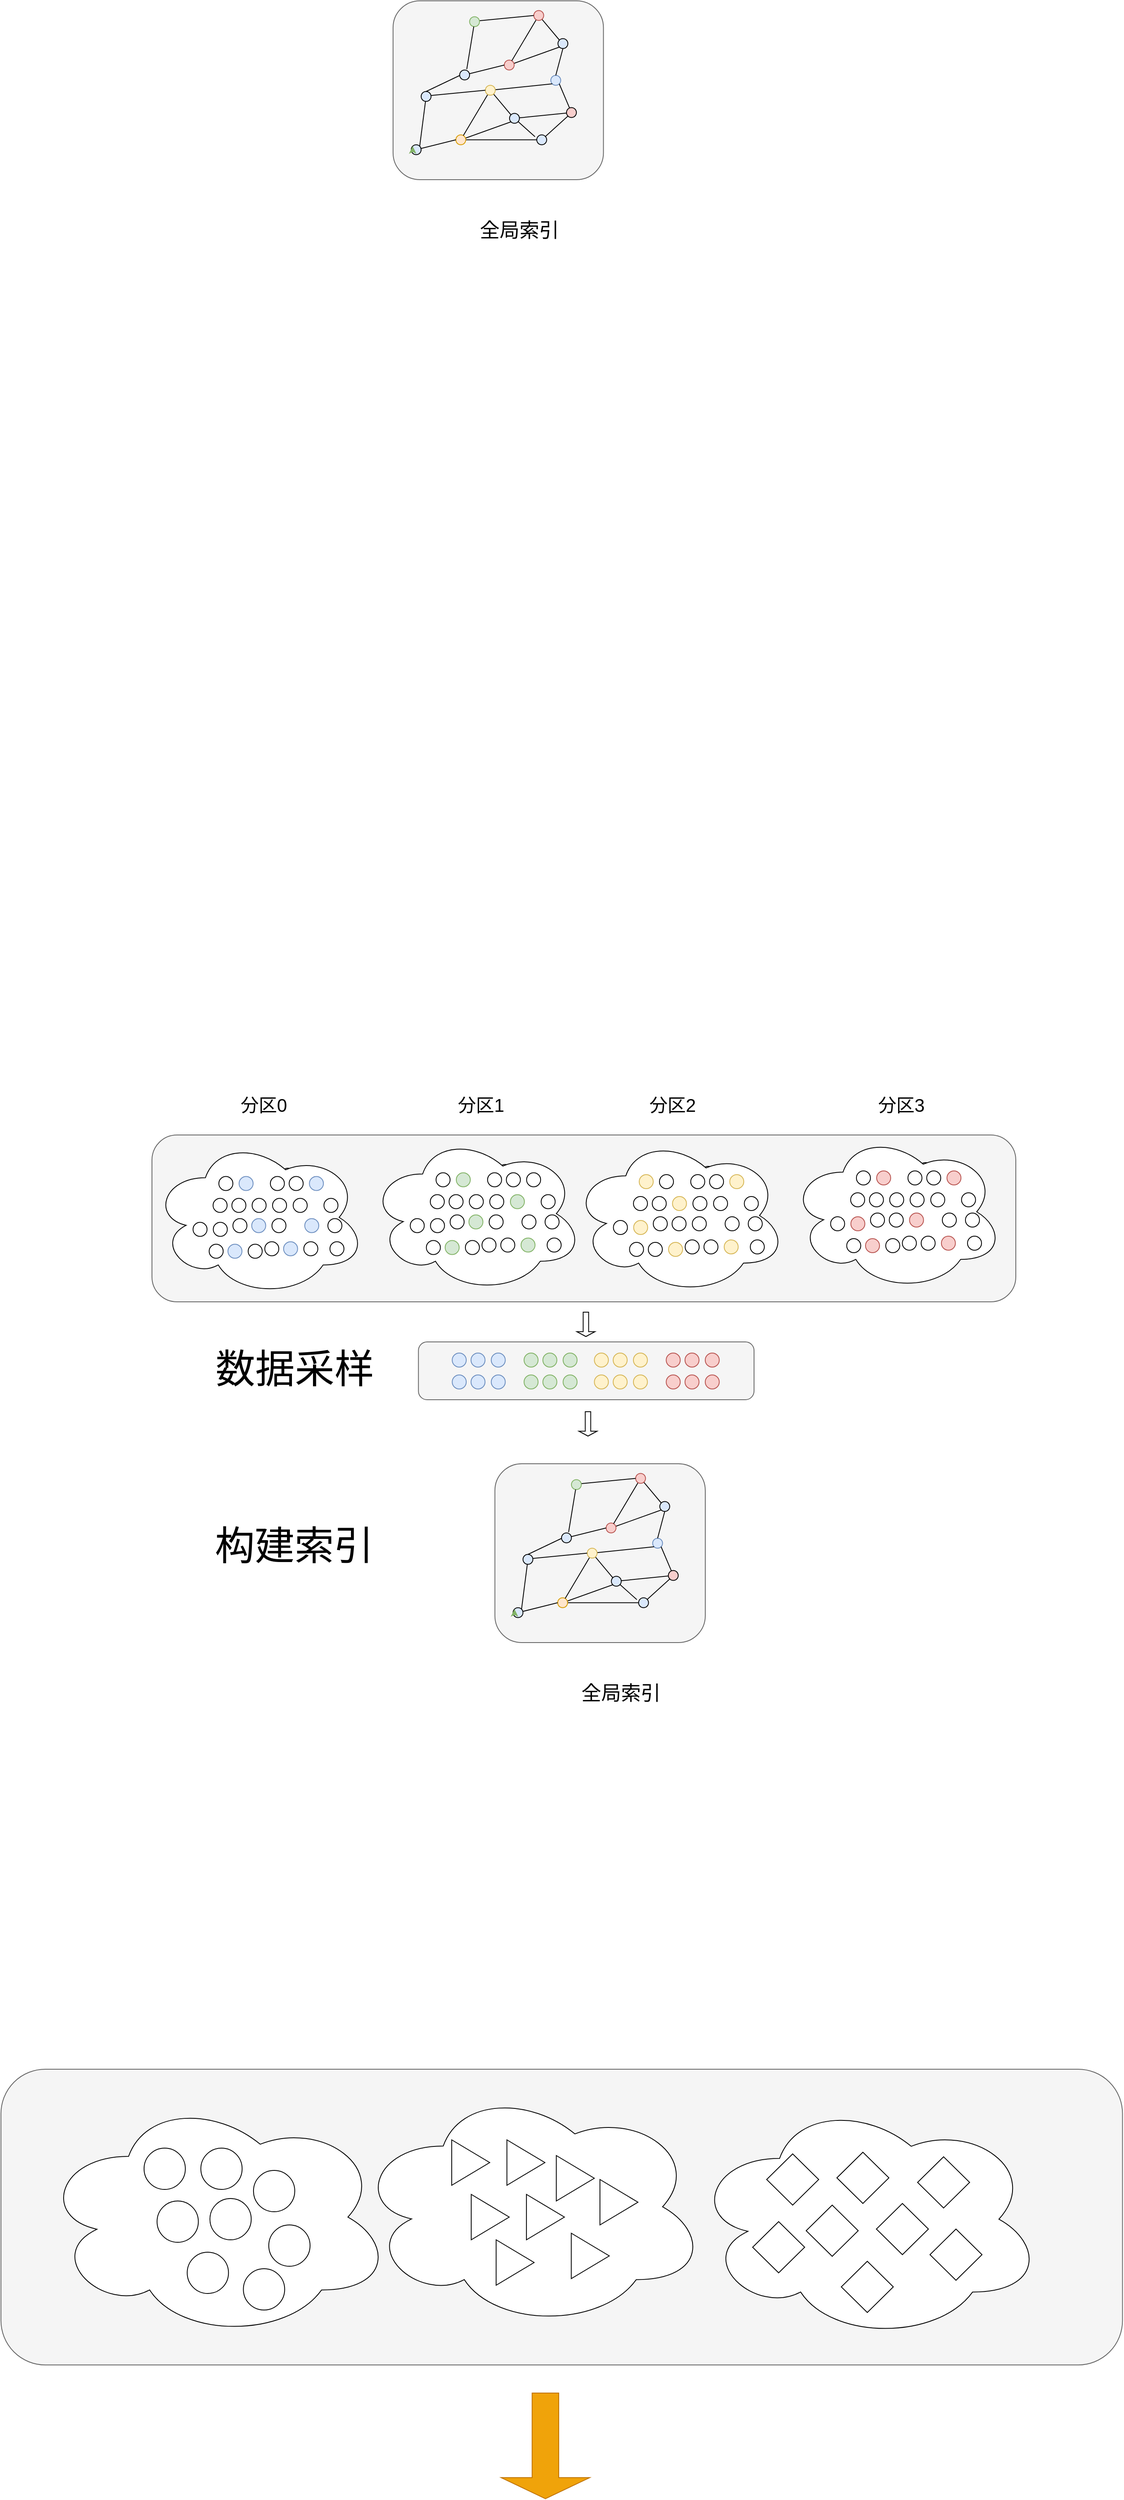 <mxfile version="16.2.4" type="github">
  <diagram id="lhV7Ldz4UNHA8f_VeTsW" name="Page-1">
    <mxGraphModel dx="5294" dy="6951" grid="0" gridSize="10" guides="1" tooltips="1" connect="1" arrows="1" fold="1" page="0" pageScale="1" pageWidth="827" pageHeight="1169" math="0" shadow="0">
      <root>
        <mxCell id="0" />
        <mxCell id="1" parent="0" />
        <mxCell id="dWQ8O_4r9y9YvBFa44wk-390" value="" style="rounded=1;whiteSpace=wrap;html=1;fillColor=#f5f5f5;fontColor=#333333;strokeColor=#666666;" parent="1" vertex="1">
          <mxGeometry x="-2029.82" y="-1629" width="1358" height="358" as="geometry" />
        </mxCell>
        <mxCell id="dWQ8O_4r9y9YvBFa44wk-334" value="" style="ellipse;shape=cloud;whiteSpace=wrap;html=1;" parent="1" vertex="1">
          <mxGeometry x="-1600.57" y="-1609.5" width="425" height="294" as="geometry" />
        </mxCell>
        <mxCell id="dWQ8O_4r9y9YvBFa44wk-335" value="" style="ellipse;shape=cloud;whiteSpace=wrap;html=1;" parent="1" vertex="1">
          <mxGeometry x="-1193.31" y="-1594.5" width="425" height="294" as="geometry" />
        </mxCell>
        <mxCell id="dWQ8O_4r9y9YvBFa44wk-2" value="" style="rounded=1;whiteSpace=wrap;html=1;fontSize=12;strokeColor=#666666;fillColor=#f5f5f5;fontColor=#333333;" parent="1" vertex="1">
          <mxGeometry x="-1524.34" y="-2509.5" width="406.38" height="70" as="geometry" />
        </mxCell>
        <mxCell id="dWQ8O_4r9y9YvBFa44wk-3" value="" style="rounded=1;whiteSpace=wrap;html=1;fontSize=12;strokeColor=#666666;fillColor=#f5f5f5;fontColor=#333333;" parent="1" vertex="1">
          <mxGeometry x="-1847" y="-2760" width="1046" height="202" as="geometry" />
        </mxCell>
        <mxCell id="dWQ8O_4r9y9YvBFa44wk-4" value="" style="rounded=1;whiteSpace=wrap;html=1;fontSize=12;strokeColor=#666666;fillColor=#f5f5f5;fontColor=#333333;" parent="1" vertex="1">
          <mxGeometry x="-1431.75" y="-2362" width="254.75" height="216.5" as="geometry" />
        </mxCell>
        <mxCell id="dWQ8O_4r9y9YvBFa44wk-5" value="" style="ellipse;whiteSpace=wrap;html=1;aspect=fixed;fontSize=14;fillColor=#dae8fc;strokeColor=#6c8ebf;" parent="1" vertex="1">
          <mxGeometry x="-1483.43" y="-2496" width="17" height="17" as="geometry" />
        </mxCell>
        <mxCell id="dWQ8O_4r9y9YvBFa44wk-6" value="" style="ellipse;whiteSpace=wrap;html=1;aspect=fixed;fontSize=14;fillColor=#dae8fc;strokeColor=#6c8ebf;" parent="1" vertex="1">
          <mxGeometry x="-1460.68" y="-2496" width="17" height="17" as="geometry" />
        </mxCell>
        <mxCell id="dWQ8O_4r9y9YvBFa44wk-7" value="" style="ellipse;whiteSpace=wrap;html=1;aspect=fixed;fontSize=14;fillColor=#dae8fc;strokeColor=#6c8ebf;" parent="1" vertex="1">
          <mxGeometry x="-1483.43" y="-2469.5" width="17" height="17" as="geometry" />
        </mxCell>
        <mxCell id="dWQ8O_4r9y9YvBFa44wk-8" value="" style="ellipse;whiteSpace=wrap;html=1;aspect=fixed;fontSize=14;fillColor=#dae8fc;strokeColor=#6c8ebf;" parent="1" vertex="1">
          <mxGeometry x="-1460.68" y="-2469.5" width="17" height="17" as="geometry" />
        </mxCell>
        <mxCell id="dWQ8O_4r9y9YvBFa44wk-9" value="" style="ellipse;whiteSpace=wrap;html=1;aspect=fixed;fontSize=14;fillColor=#dae8fc;strokeColor=#6c8ebf;" parent="1" vertex="1">
          <mxGeometry x="-1436.18" y="-2496" width="17" height="17" as="geometry" />
        </mxCell>
        <mxCell id="dWQ8O_4r9y9YvBFa44wk-10" value="" style="ellipse;whiteSpace=wrap;html=1;aspect=fixed;fontSize=14;fillColor=#dae8fc;strokeColor=#6c8ebf;" parent="1" vertex="1">
          <mxGeometry x="-1436.18" y="-2469.5" width="17" height="17" as="geometry" />
        </mxCell>
        <mxCell id="dWQ8O_4r9y9YvBFa44wk-11" value="" style="ellipse;whiteSpace=wrap;html=1;aspect=fixed;fontSize=14;fillColor=#d5e8d4;strokeColor=#82b366;" parent="1" vertex="1">
          <mxGeometry x="-1396.44" y="-2496" width="17" height="17" as="geometry" />
        </mxCell>
        <mxCell id="dWQ8O_4r9y9YvBFa44wk-12" value="" style="ellipse;whiteSpace=wrap;html=1;aspect=fixed;fontSize=14;fillColor=#d5e8d4;strokeColor=#82b366;" parent="1" vertex="1">
          <mxGeometry x="-1373.69" y="-2496" width="17" height="17" as="geometry" />
        </mxCell>
        <mxCell id="dWQ8O_4r9y9YvBFa44wk-13" value="" style="ellipse;whiteSpace=wrap;html=1;aspect=fixed;fontSize=14;fillColor=#d5e8d4;strokeColor=#82b366;" parent="1" vertex="1">
          <mxGeometry x="-1396.44" y="-2469.5" width="17" height="17" as="geometry" />
        </mxCell>
        <mxCell id="dWQ8O_4r9y9YvBFa44wk-14" value="" style="ellipse;whiteSpace=wrap;html=1;aspect=fixed;fontSize=14;fillColor=#d5e8d4;strokeColor=#82b366;" parent="1" vertex="1">
          <mxGeometry x="-1373.69" y="-2469.5" width="17" height="17" as="geometry" />
        </mxCell>
        <mxCell id="dWQ8O_4r9y9YvBFa44wk-15" value="" style="ellipse;whiteSpace=wrap;html=1;aspect=fixed;fontSize=14;fillColor=#d5e8d4;strokeColor=#82b366;" parent="1" vertex="1">
          <mxGeometry x="-1349.19" y="-2496" width="17" height="17" as="geometry" />
        </mxCell>
        <mxCell id="dWQ8O_4r9y9YvBFa44wk-16" value="" style="ellipse;whiteSpace=wrap;html=1;aspect=fixed;fontSize=14;fillColor=#d5e8d4;strokeColor=#82b366;" parent="1" vertex="1">
          <mxGeometry x="-1349.19" y="-2469.5" width="17" height="17" as="geometry" />
        </mxCell>
        <mxCell id="dWQ8O_4r9y9YvBFa44wk-17" value="" style="ellipse;whiteSpace=wrap;html=1;aspect=fixed;fontSize=14;fillColor=#fff2cc;strokeColor=#d6b656;" parent="1" vertex="1">
          <mxGeometry x="-1311.31" y="-2496" width="17" height="17" as="geometry" />
        </mxCell>
        <mxCell id="dWQ8O_4r9y9YvBFa44wk-18" value="" style="ellipse;whiteSpace=wrap;html=1;aspect=fixed;fontSize=14;fillColor=#fff2cc;strokeColor=#d6b656;" parent="1" vertex="1">
          <mxGeometry x="-1288.56" y="-2496" width="17" height="17" as="geometry" />
        </mxCell>
        <mxCell id="dWQ8O_4r9y9YvBFa44wk-19" value="" style="ellipse;whiteSpace=wrap;html=1;aspect=fixed;fontSize=14;fillColor=#fff2cc;strokeColor=#d6b656;" parent="1" vertex="1">
          <mxGeometry x="-1311.31" y="-2469.5" width="17" height="17" as="geometry" />
        </mxCell>
        <mxCell id="dWQ8O_4r9y9YvBFa44wk-20" value="" style="ellipse;whiteSpace=wrap;html=1;aspect=fixed;fontSize=14;fillColor=#fff2cc;strokeColor=#d6b656;" parent="1" vertex="1">
          <mxGeometry x="-1288.56" y="-2469.5" width="17" height="17" as="geometry" />
        </mxCell>
        <mxCell id="dWQ8O_4r9y9YvBFa44wk-21" value="" style="ellipse;whiteSpace=wrap;html=1;aspect=fixed;fontSize=14;fillColor=#fff2cc;strokeColor=#d6b656;" parent="1" vertex="1">
          <mxGeometry x="-1264.06" y="-2496" width="17" height="17" as="geometry" />
        </mxCell>
        <mxCell id="dWQ8O_4r9y9YvBFa44wk-22" value="" style="ellipse;whiteSpace=wrap;html=1;aspect=fixed;fontSize=14;fillColor=#fff2cc;strokeColor=#d6b656;" parent="1" vertex="1">
          <mxGeometry x="-1264.06" y="-2469.5" width="17" height="17" as="geometry" />
        </mxCell>
        <mxCell id="dWQ8O_4r9y9YvBFa44wk-23" value="" style="ellipse;whiteSpace=wrap;html=1;aspect=fixed;fontSize=14;fillColor=#f8cecc;strokeColor=#b85450;" parent="1" vertex="1">
          <mxGeometry x="-1224.32" y="-2496" width="17" height="17" as="geometry" />
        </mxCell>
        <mxCell id="dWQ8O_4r9y9YvBFa44wk-24" value="" style="ellipse;whiteSpace=wrap;html=1;aspect=fixed;fontSize=14;fillColor=#f8cecc;strokeColor=#b85450;" parent="1" vertex="1">
          <mxGeometry x="-1201.57" y="-2496" width="17" height="17" as="geometry" />
        </mxCell>
        <mxCell id="dWQ8O_4r9y9YvBFa44wk-25" value="" style="ellipse;whiteSpace=wrap;html=1;aspect=fixed;fontSize=14;fillColor=#f8cecc;strokeColor=#b85450;" parent="1" vertex="1">
          <mxGeometry x="-1224.32" y="-2469.5" width="17" height="17" as="geometry" />
        </mxCell>
        <mxCell id="dWQ8O_4r9y9YvBFa44wk-26" value="" style="ellipse;whiteSpace=wrap;html=1;aspect=fixed;fontSize=14;fillColor=#f8cecc;strokeColor=#b85450;" parent="1" vertex="1">
          <mxGeometry x="-1201.57" y="-2469.5" width="17" height="17" as="geometry" />
        </mxCell>
        <mxCell id="dWQ8O_4r9y9YvBFa44wk-27" value="" style="ellipse;whiteSpace=wrap;html=1;aspect=fixed;fontSize=14;fillColor=#f8cecc;strokeColor=#b85450;" parent="1" vertex="1">
          <mxGeometry x="-1177.07" y="-2496" width="17" height="17" as="geometry" />
        </mxCell>
        <mxCell id="dWQ8O_4r9y9YvBFa44wk-28" value="" style="ellipse;whiteSpace=wrap;html=1;aspect=fixed;fontSize=14;fillColor=#f8cecc;strokeColor=#b85450;" parent="1" vertex="1">
          <mxGeometry x="-1177.07" y="-2469.5" width="17" height="17" as="geometry" />
        </mxCell>
        <mxCell id="dWQ8O_4r9y9YvBFa44wk-29" value="" style="ellipse;whiteSpace=wrap;html=1;aspect=fixed;fontSize=14;" parent="1" vertex="1">
          <mxGeometry x="-1015.75" y="-2644.5" width="17" height="17" as="geometry" />
        </mxCell>
        <mxCell id="dWQ8O_4r9y9YvBFa44wk-30" value="" style="ellipse;whiteSpace=wrap;html=1;aspect=fixed;fontSize=14;" parent="1" vertex="1">
          <mxGeometry x="-993" y="-2644.5" width="17" height="17" as="geometry" />
        </mxCell>
        <mxCell id="dWQ8O_4r9y9YvBFa44wk-31" value="" style="ellipse;whiteSpace=wrap;html=1;aspect=fixed;fontSize=14;" parent="1" vertex="1">
          <mxGeometry x="-968.5" y="-2644.5" width="17" height="17" as="geometry" />
        </mxCell>
        <mxCell id="dWQ8O_4r9y9YvBFa44wk-32" value="" style="ellipse;whiteSpace=wrap;html=1;aspect=fixed;fontSize=14;" parent="1" vertex="1">
          <mxGeometry x="-948.38" y="-2647.5" width="17" height="17" as="geometry" />
        </mxCell>
        <mxCell id="dWQ8O_4r9y9YvBFa44wk-33" value="" style="ellipse;whiteSpace=wrap;html=1;aspect=fixed;fontSize=14;" parent="1" vertex="1">
          <mxGeometry x="-925.63" y="-2647.5" width="17" height="17" as="geometry" />
        </mxCell>
        <mxCell id="dWQ8O_4r9y9YvBFa44wk-34" value="" style="ellipse;whiteSpace=wrap;html=1;aspect=fixed;fontSize=14;" parent="1" vertex="1">
          <mxGeometry x="-901.13" y="-2647.5" width="17" height="17" as="geometry" />
        </mxCell>
        <mxCell id="dWQ8O_4r9y9YvBFa44wk-35" value="" style="ellipse;whiteSpace=wrap;html=1;aspect=fixed;fontSize=14;" parent="1" vertex="1">
          <mxGeometry x="-869.5" y="-2647.5" width="17" height="17" as="geometry" />
        </mxCell>
        <mxCell id="dWQ8O_4r9y9YvBFa44wk-36" value="" style="ellipse;whiteSpace=wrap;html=1;aspect=fixed;fontSize=14;" parent="1" vertex="1">
          <mxGeometry x="-1035.26" y="-2671" width="17" height="17" as="geometry" />
        </mxCell>
        <mxCell id="dWQ8O_4r9y9YvBFa44wk-37" value="" style="ellipse;whiteSpace=wrap;html=1;aspect=fixed;fontSize=14;" parent="1" vertex="1">
          <mxGeometry x="-1010.76" y="-2671" width="17" height="17" as="geometry" />
        </mxCell>
        <mxCell id="dWQ8O_4r9y9YvBFa44wk-38" value="" style="ellipse;whiteSpace=wrap;html=1;aspect=fixed;fontSize=14;" parent="1" vertex="1">
          <mxGeometry x="-986.98" y="-2675.5" width="17" height="17" as="geometry" />
        </mxCell>
        <mxCell id="dWQ8O_4r9y9YvBFa44wk-39" value="" style="ellipse;whiteSpace=wrap;html=1;aspect=fixed;fontSize=14;" parent="1" vertex="1">
          <mxGeometry x="-964.23" y="-2675.5" width="17" height="17" as="geometry" />
        </mxCell>
        <mxCell id="dWQ8O_4r9y9YvBFa44wk-40" value="" style="ellipse;whiteSpace=wrap;html=1;aspect=fixed;fontSize=14;" parent="1" vertex="1">
          <mxGeometry x="-1010.99" y="-2700" width="17" height="17" as="geometry" />
        </mxCell>
        <mxCell id="dWQ8O_4r9y9YvBFa44wk-41" value="" style="ellipse;whiteSpace=wrap;html=1;aspect=fixed;fontSize=14;" parent="1" vertex="1">
          <mxGeometry x="-988.24" y="-2700" width="17" height="17" as="geometry" />
        </mxCell>
        <mxCell id="dWQ8O_4r9y9YvBFa44wk-42" value="" style="ellipse;whiteSpace=wrap;html=1;aspect=fixed;fontSize=14;" parent="1" vertex="1">
          <mxGeometry x="-939.73" y="-2675.5" width="17" height="17" as="geometry" />
        </mxCell>
        <mxCell id="dWQ8O_4r9y9YvBFa44wk-43" value="" style="ellipse;whiteSpace=wrap;html=1;aspect=fixed;fontSize=14;" parent="1" vertex="1">
          <mxGeometry x="-963.74" y="-2700" width="17" height="17" as="geometry" />
        </mxCell>
        <mxCell id="dWQ8O_4r9y9YvBFa44wk-44" value="" style="ellipse;whiteSpace=wrap;html=1;aspect=fixed;fontSize=14;" parent="1" vertex="1">
          <mxGeometry x="-899.99" y="-2675.5" width="17" height="17" as="geometry" />
        </mxCell>
        <mxCell id="dWQ8O_4r9y9YvBFa44wk-45" value="" style="ellipse;whiteSpace=wrap;html=1;aspect=fixed;fontSize=14;" parent="1" vertex="1">
          <mxGeometry x="-1004.01" y="-2726.5" width="17" height="17" as="geometry" />
        </mxCell>
        <mxCell id="dWQ8O_4r9y9YvBFa44wk-46" value="" style="ellipse;whiteSpace=wrap;html=1;aspect=fixed;fontSize=14;" parent="1" vertex="1">
          <mxGeometry x="-939" y="-2700" width="17" height="17" as="geometry" />
        </mxCell>
        <mxCell id="dWQ8O_4r9y9YvBFa44wk-47" value="" style="ellipse;whiteSpace=wrap;html=1;aspect=fixed;fontSize=14;" parent="1" vertex="1">
          <mxGeometry x="-914" y="-2700" width="17" height="17" as="geometry" />
        </mxCell>
        <mxCell id="dWQ8O_4r9y9YvBFa44wk-48" value="" style="ellipse;whiteSpace=wrap;html=1;aspect=fixed;fontSize=14;" parent="1" vertex="1">
          <mxGeometry x="-979.51" y="-2726.5" width="17" height="17" as="geometry" />
        </mxCell>
        <mxCell id="dWQ8O_4r9y9YvBFa44wk-49" value="" style="ellipse;whiteSpace=wrap;html=1;aspect=fixed;fontSize=14;" parent="1" vertex="1">
          <mxGeometry x="-876.75" y="-2700" width="17" height="17" as="geometry" />
        </mxCell>
        <mxCell id="dWQ8O_4r9y9YvBFa44wk-50" value="" style="ellipse;whiteSpace=wrap;html=1;aspect=fixed;fontSize=14;" parent="1" vertex="1">
          <mxGeometry x="-941.63" y="-2726.5" width="17" height="17" as="geometry" />
        </mxCell>
        <mxCell id="dWQ8O_4r9y9YvBFa44wk-51" value="" style="ellipse;whiteSpace=wrap;html=1;aspect=fixed;fontSize=14;" parent="1" vertex="1">
          <mxGeometry x="-918.88" y="-2726.5" width="17" height="17" as="geometry" />
        </mxCell>
        <mxCell id="dWQ8O_4r9y9YvBFa44wk-52" value="" style="ellipse;whiteSpace=wrap;html=1;aspect=fixed;fontSize=14;" parent="1" vertex="1">
          <mxGeometry x="-872" y="-2675.5" width="17" height="17" as="geometry" />
        </mxCell>
        <mxCell id="dWQ8O_4r9y9YvBFa44wk-53" value="" style="ellipse;whiteSpace=wrap;html=1;aspect=fixed;fontSize=14;" parent="1" vertex="1">
          <mxGeometry x="-894.38" y="-2726.5" width="17" height="17" as="geometry" />
        </mxCell>
        <mxCell id="dWQ8O_4r9y9YvBFa44wk-54" value="" style="ellipse;shape=cloud;whiteSpace=wrap;html=1;fontSize=12;" parent="1" vertex="1">
          <mxGeometry x="-1075" y="-2763" width="259" height="192" as="geometry" />
        </mxCell>
        <mxCell id="dWQ8O_4r9y9YvBFa44wk-55" value="" style="ellipse;whiteSpace=wrap;html=1;aspect=fixed;fontSize=14;" parent="1" vertex="1">
          <mxGeometry x="-1278.75" y="-2640" width="17" height="17" as="geometry" />
        </mxCell>
        <mxCell id="dWQ8O_4r9y9YvBFa44wk-56" value="" style="ellipse;whiteSpace=wrap;html=1;aspect=fixed;fontSize=14;" parent="1" vertex="1">
          <mxGeometry x="-1256" y="-2640" width="17" height="17" as="geometry" />
        </mxCell>
        <mxCell id="dWQ8O_4r9y9YvBFa44wk-57" value="" style="ellipse;whiteSpace=wrap;html=1;aspect=fixed;fontSize=14;" parent="1" vertex="1">
          <mxGeometry x="-1231.5" y="-2640" width="17" height="17" as="geometry" />
        </mxCell>
        <mxCell id="dWQ8O_4r9y9YvBFa44wk-58" value="" style="ellipse;whiteSpace=wrap;html=1;aspect=fixed;fontSize=14;" parent="1" vertex="1">
          <mxGeometry x="-1211.38" y="-2643" width="17" height="17" as="geometry" />
        </mxCell>
        <mxCell id="dWQ8O_4r9y9YvBFa44wk-59" value="" style="ellipse;whiteSpace=wrap;html=1;aspect=fixed;fontSize=14;" parent="1" vertex="1">
          <mxGeometry x="-1188.63" y="-2643" width="17" height="17" as="geometry" />
        </mxCell>
        <mxCell id="dWQ8O_4r9y9YvBFa44wk-60" value="" style="ellipse;whiteSpace=wrap;html=1;aspect=fixed;fontSize=14;" parent="1" vertex="1">
          <mxGeometry x="-1164.13" y="-2643" width="17" height="17" as="geometry" />
        </mxCell>
        <mxCell id="dWQ8O_4r9y9YvBFa44wk-61" value="" style="ellipse;whiteSpace=wrap;html=1;aspect=fixed;fontSize=14;" parent="1" vertex="1">
          <mxGeometry x="-1132.5" y="-2643" width="17" height="17" as="geometry" />
        </mxCell>
        <mxCell id="dWQ8O_4r9y9YvBFa44wk-62" value="" style="ellipse;whiteSpace=wrap;html=1;aspect=fixed;fontSize=14;" parent="1" vertex="1">
          <mxGeometry x="-1298.26" y="-2666.5" width="17" height="17" as="geometry" />
        </mxCell>
        <mxCell id="dWQ8O_4r9y9YvBFa44wk-63" value="" style="ellipse;whiteSpace=wrap;html=1;aspect=fixed;fontSize=14;" parent="1" vertex="1">
          <mxGeometry x="-1273.76" y="-2666.5" width="17" height="17" as="geometry" />
        </mxCell>
        <mxCell id="dWQ8O_4r9y9YvBFa44wk-64" value="" style="ellipse;whiteSpace=wrap;html=1;aspect=fixed;fontSize=14;" parent="1" vertex="1">
          <mxGeometry x="-1249.98" y="-2671" width="17" height="17" as="geometry" />
        </mxCell>
        <mxCell id="dWQ8O_4r9y9YvBFa44wk-65" value="" style="ellipse;whiteSpace=wrap;html=1;aspect=fixed;fontSize=14;" parent="1" vertex="1">
          <mxGeometry x="-1227.23" y="-2671" width="17" height="17" as="geometry" />
        </mxCell>
        <mxCell id="dWQ8O_4r9y9YvBFa44wk-66" value="" style="ellipse;whiteSpace=wrap;html=1;aspect=fixed;fontSize=14;" parent="1" vertex="1">
          <mxGeometry x="-1273.99" y="-2695.5" width="17" height="17" as="geometry" />
        </mxCell>
        <mxCell id="dWQ8O_4r9y9YvBFa44wk-67" value="" style="ellipse;whiteSpace=wrap;html=1;aspect=fixed;fontSize=14;" parent="1" vertex="1">
          <mxGeometry x="-1251.24" y="-2695.5" width="17" height="17" as="geometry" />
        </mxCell>
        <mxCell id="dWQ8O_4r9y9YvBFa44wk-68" value="" style="ellipse;whiteSpace=wrap;html=1;aspect=fixed;fontSize=14;" parent="1" vertex="1">
          <mxGeometry x="-1202.73" y="-2671" width="17" height="17" as="geometry" />
        </mxCell>
        <mxCell id="dWQ8O_4r9y9YvBFa44wk-69" value="" style="ellipse;whiteSpace=wrap;html=1;aspect=fixed;fontSize=14;" parent="1" vertex="1">
          <mxGeometry x="-1226.74" y="-2695.5" width="17" height="17" as="geometry" />
        </mxCell>
        <mxCell id="dWQ8O_4r9y9YvBFa44wk-70" value="" style="ellipse;whiteSpace=wrap;html=1;aspect=fixed;fontSize=14;" parent="1" vertex="1">
          <mxGeometry x="-1162.99" y="-2671" width="17" height="17" as="geometry" />
        </mxCell>
        <mxCell id="dWQ8O_4r9y9YvBFa44wk-71" value="" style="ellipse;whiteSpace=wrap;html=1;aspect=fixed;fontSize=14;" parent="1" vertex="1">
          <mxGeometry x="-1267.01" y="-2722" width="17" height="17" as="geometry" />
        </mxCell>
        <mxCell id="dWQ8O_4r9y9YvBFa44wk-72" value="" style="ellipse;whiteSpace=wrap;html=1;aspect=fixed;fontSize=14;" parent="1" vertex="1">
          <mxGeometry x="-1202" y="-2695.5" width="17" height="17" as="geometry" />
        </mxCell>
        <mxCell id="dWQ8O_4r9y9YvBFa44wk-73" value="" style="ellipse;whiteSpace=wrap;html=1;aspect=fixed;fontSize=14;" parent="1" vertex="1">
          <mxGeometry x="-1177" y="-2695.5" width="17" height="17" as="geometry" />
        </mxCell>
        <mxCell id="dWQ8O_4r9y9YvBFa44wk-74" value="" style="ellipse;whiteSpace=wrap;html=1;aspect=fixed;fontSize=14;" parent="1" vertex="1">
          <mxGeometry x="-1242.51" y="-2722" width="17" height="17" as="geometry" />
        </mxCell>
        <mxCell id="dWQ8O_4r9y9YvBFa44wk-75" value="" style="ellipse;whiteSpace=wrap;html=1;aspect=fixed;fontSize=14;" parent="1" vertex="1">
          <mxGeometry x="-1139.75" y="-2695.5" width="17" height="17" as="geometry" />
        </mxCell>
        <mxCell id="dWQ8O_4r9y9YvBFa44wk-76" value="" style="ellipse;whiteSpace=wrap;html=1;aspect=fixed;fontSize=14;" parent="1" vertex="1">
          <mxGeometry x="-1204.63" y="-2722" width="17" height="17" as="geometry" />
        </mxCell>
        <mxCell id="dWQ8O_4r9y9YvBFa44wk-77" value="" style="ellipse;whiteSpace=wrap;html=1;aspect=fixed;fontSize=14;" parent="1" vertex="1">
          <mxGeometry x="-1181.88" y="-2722" width="17" height="17" as="geometry" />
        </mxCell>
        <mxCell id="dWQ8O_4r9y9YvBFa44wk-78" value="" style="ellipse;whiteSpace=wrap;html=1;aspect=fixed;fontSize=14;" parent="1" vertex="1">
          <mxGeometry x="-1135" y="-2671" width="17" height="17" as="geometry" />
        </mxCell>
        <mxCell id="dWQ8O_4r9y9YvBFa44wk-79" value="" style="ellipse;whiteSpace=wrap;html=1;aspect=fixed;fontSize=14;" parent="1" vertex="1">
          <mxGeometry x="-1157.38" y="-2722" width="17" height="17" as="geometry" />
        </mxCell>
        <mxCell id="dWQ8O_4r9y9YvBFa44wk-80" value="" style="ellipse;shape=cloud;whiteSpace=wrap;html=1;fontSize=12;" parent="1" vertex="1">
          <mxGeometry x="-1338" y="-2758.5" width="259" height="192" as="geometry" />
        </mxCell>
        <mxCell id="dWQ8O_4r9y9YvBFa44wk-81" value="" style="ellipse;whiteSpace=wrap;html=1;aspect=fixed;fontSize=14;" parent="1" vertex="1">
          <mxGeometry x="-1005.75" y="-2634.5" width="17" height="17" as="geometry" />
        </mxCell>
        <mxCell id="dWQ8O_4r9y9YvBFa44wk-82" value="" style="ellipse;whiteSpace=wrap;html=1;aspect=fixed;fontSize=14;fillColor=#f8cecc;strokeColor=#b85450;" parent="1" vertex="1">
          <mxGeometry x="-983" y="-2634.5" width="17" height="17" as="geometry" />
        </mxCell>
        <mxCell id="dWQ8O_4r9y9YvBFa44wk-83" value="" style="ellipse;whiteSpace=wrap;html=1;aspect=fixed;fontSize=14;" parent="1" vertex="1">
          <mxGeometry x="-958.5" y="-2634.5" width="17" height="17" as="geometry" />
        </mxCell>
        <mxCell id="dWQ8O_4r9y9YvBFa44wk-84" value="" style="ellipse;whiteSpace=wrap;html=1;aspect=fixed;fontSize=14;" parent="1" vertex="1">
          <mxGeometry x="-938.38" y="-2637.5" width="17" height="17" as="geometry" />
        </mxCell>
        <mxCell id="dWQ8O_4r9y9YvBFa44wk-85" value="" style="ellipse;whiteSpace=wrap;html=1;aspect=fixed;fontSize=14;" parent="1" vertex="1">
          <mxGeometry x="-915.63" y="-2637.5" width="17" height="17" as="geometry" />
        </mxCell>
        <mxCell id="dWQ8O_4r9y9YvBFa44wk-86" value="" style="ellipse;whiteSpace=wrap;html=1;aspect=fixed;fontSize=14;fillColor=#f8cecc;strokeColor=#b85450;" parent="1" vertex="1">
          <mxGeometry x="-891.13" y="-2637.5" width="17" height="17" as="geometry" />
        </mxCell>
        <mxCell id="dWQ8O_4r9y9YvBFa44wk-87" value="" style="ellipse;whiteSpace=wrap;html=1;aspect=fixed;fontSize=14;" parent="1" vertex="1">
          <mxGeometry x="-859.5" y="-2637.5" width="17" height="17" as="geometry" />
        </mxCell>
        <mxCell id="dWQ8O_4r9y9YvBFa44wk-88" value="" style="ellipse;whiteSpace=wrap;html=1;aspect=fixed;fontSize=14;" parent="1" vertex="1">
          <mxGeometry x="-1025.26" y="-2661" width="17" height="17" as="geometry" />
        </mxCell>
        <mxCell id="dWQ8O_4r9y9YvBFa44wk-89" value="" style="ellipse;whiteSpace=wrap;html=1;aspect=fixed;fontSize=14;fillColor=#f8cecc;strokeColor=#b85450;" parent="1" vertex="1">
          <mxGeometry x="-1000.76" y="-2661" width="17" height="17" as="geometry" />
        </mxCell>
        <mxCell id="dWQ8O_4r9y9YvBFa44wk-90" value="" style="ellipse;whiteSpace=wrap;html=1;aspect=fixed;fontSize=14;" parent="1" vertex="1">
          <mxGeometry x="-976.98" y="-2665.5" width="17" height="17" as="geometry" />
        </mxCell>
        <mxCell id="dWQ8O_4r9y9YvBFa44wk-91" value="" style="ellipse;whiteSpace=wrap;html=1;aspect=fixed;fontSize=14;" parent="1" vertex="1">
          <mxGeometry x="-954.23" y="-2665.5" width="17" height="17" as="geometry" />
        </mxCell>
        <mxCell id="dWQ8O_4r9y9YvBFa44wk-92" value="" style="ellipse;whiteSpace=wrap;html=1;aspect=fixed;fontSize=14;" parent="1" vertex="1">
          <mxGeometry x="-1000.99" y="-2690" width="17" height="17" as="geometry" />
        </mxCell>
        <mxCell id="dWQ8O_4r9y9YvBFa44wk-93" value="" style="ellipse;whiteSpace=wrap;html=1;aspect=fixed;fontSize=14;" parent="1" vertex="1">
          <mxGeometry x="-978.24" y="-2690" width="17" height="17" as="geometry" />
        </mxCell>
        <mxCell id="dWQ8O_4r9y9YvBFa44wk-94" value="" style="ellipse;whiteSpace=wrap;html=1;aspect=fixed;fontSize=14;fillColor=#f8cecc;strokeColor=#b85450;" parent="1" vertex="1">
          <mxGeometry x="-929.73" y="-2665.5" width="17" height="17" as="geometry" />
        </mxCell>
        <mxCell id="dWQ8O_4r9y9YvBFa44wk-95" value="" style="ellipse;whiteSpace=wrap;html=1;aspect=fixed;fontSize=14;" parent="1" vertex="1">
          <mxGeometry x="-953.74" y="-2690" width="17" height="17" as="geometry" />
        </mxCell>
        <mxCell id="dWQ8O_4r9y9YvBFa44wk-96" value="" style="ellipse;whiteSpace=wrap;html=1;aspect=fixed;fontSize=14;" parent="1" vertex="1">
          <mxGeometry x="-889.99" y="-2665.5" width="17" height="17" as="geometry" />
        </mxCell>
        <mxCell id="dWQ8O_4r9y9YvBFa44wk-97" value="" style="ellipse;whiteSpace=wrap;html=1;aspect=fixed;fontSize=14;" parent="1" vertex="1">
          <mxGeometry x="-994.01" y="-2716.5" width="17" height="17" as="geometry" />
        </mxCell>
        <mxCell id="dWQ8O_4r9y9YvBFa44wk-98" value="" style="ellipse;whiteSpace=wrap;html=1;aspect=fixed;fontSize=14;" parent="1" vertex="1">
          <mxGeometry x="-929" y="-2690" width="17" height="17" as="geometry" />
        </mxCell>
        <mxCell id="dWQ8O_4r9y9YvBFa44wk-99" value="" style="ellipse;whiteSpace=wrap;html=1;aspect=fixed;fontSize=14;" parent="1" vertex="1">
          <mxGeometry x="-904" y="-2690" width="17" height="17" as="geometry" />
        </mxCell>
        <mxCell id="dWQ8O_4r9y9YvBFa44wk-100" value="" style="ellipse;whiteSpace=wrap;html=1;aspect=fixed;fontSize=14;fillColor=#f8cecc;strokeColor=#b85450;" parent="1" vertex="1">
          <mxGeometry x="-969.51" y="-2716.5" width="17" height="17" as="geometry" />
        </mxCell>
        <mxCell id="dWQ8O_4r9y9YvBFa44wk-101" value="" style="ellipse;whiteSpace=wrap;html=1;aspect=fixed;fontSize=14;" parent="1" vertex="1">
          <mxGeometry x="-866.75" y="-2690" width="17" height="17" as="geometry" />
        </mxCell>
        <mxCell id="dWQ8O_4r9y9YvBFa44wk-102" value="" style="ellipse;whiteSpace=wrap;html=1;aspect=fixed;fontSize=14;" parent="1" vertex="1">
          <mxGeometry x="-931.63" y="-2716.5" width="17" height="17" as="geometry" />
        </mxCell>
        <mxCell id="dWQ8O_4r9y9YvBFa44wk-103" value="" style="ellipse;whiteSpace=wrap;html=1;aspect=fixed;fontSize=14;" parent="1" vertex="1">
          <mxGeometry x="-908.88" y="-2716.5" width="17" height="17" as="geometry" />
        </mxCell>
        <mxCell id="dWQ8O_4r9y9YvBFa44wk-104" value="" style="ellipse;whiteSpace=wrap;html=1;aspect=fixed;fontSize=14;" parent="1" vertex="1">
          <mxGeometry x="-862" y="-2665.5" width="17" height="17" as="geometry" />
        </mxCell>
        <mxCell id="dWQ8O_4r9y9YvBFa44wk-105" value="" style="ellipse;whiteSpace=wrap;html=1;aspect=fixed;fontSize=14;fillColor=#f8cecc;strokeColor=#b85450;" parent="1" vertex="1">
          <mxGeometry x="-884.38" y="-2716.5" width="17" height="17" as="geometry" />
        </mxCell>
        <mxCell id="dWQ8O_4r9y9YvBFa44wk-106" value="" style="ellipse;whiteSpace=wrap;html=1;aspect=fixed;fontSize=14;" parent="1" vertex="1">
          <mxGeometry x="-1268.75" y="-2630" width="17" height="17" as="geometry" />
        </mxCell>
        <mxCell id="dWQ8O_4r9y9YvBFa44wk-107" value="" style="ellipse;whiteSpace=wrap;html=1;aspect=fixed;fontSize=14;" parent="1" vertex="1">
          <mxGeometry x="-1246" y="-2630" width="17" height="17" as="geometry" />
        </mxCell>
        <mxCell id="dWQ8O_4r9y9YvBFa44wk-108" value="" style="ellipse;whiteSpace=wrap;html=1;aspect=fixed;fontSize=14;fillColor=#fff2cc;strokeColor=#d6b656;" parent="1" vertex="1">
          <mxGeometry x="-1221.5" y="-2630" width="17" height="17" as="geometry" />
        </mxCell>
        <mxCell id="dWQ8O_4r9y9YvBFa44wk-109" value="" style="ellipse;whiteSpace=wrap;html=1;aspect=fixed;fontSize=14;" parent="1" vertex="1">
          <mxGeometry x="-1201.38" y="-2633" width="17" height="17" as="geometry" />
        </mxCell>
        <mxCell id="dWQ8O_4r9y9YvBFa44wk-110" value="" style="ellipse;whiteSpace=wrap;html=1;aspect=fixed;fontSize=14;" parent="1" vertex="1">
          <mxGeometry x="-1178.63" y="-2633" width="17" height="17" as="geometry" />
        </mxCell>
        <mxCell id="dWQ8O_4r9y9YvBFa44wk-111" value="" style="ellipse;whiteSpace=wrap;html=1;aspect=fixed;fontSize=14;fillColor=#fff2cc;strokeColor=#d6b656;" parent="1" vertex="1">
          <mxGeometry x="-1154.13" y="-2633" width="17" height="17" as="geometry" />
        </mxCell>
        <mxCell id="dWQ8O_4r9y9YvBFa44wk-112" value="" style="ellipse;whiteSpace=wrap;html=1;aspect=fixed;fontSize=14;" parent="1" vertex="1">
          <mxGeometry x="-1122.5" y="-2633" width="17" height="17" as="geometry" />
        </mxCell>
        <mxCell id="dWQ8O_4r9y9YvBFa44wk-113" value="" style="ellipse;whiteSpace=wrap;html=1;aspect=fixed;fontSize=14;" parent="1" vertex="1">
          <mxGeometry x="-1288.26" y="-2656.5" width="17" height="17" as="geometry" />
        </mxCell>
        <mxCell id="dWQ8O_4r9y9YvBFa44wk-114" value="" style="ellipse;whiteSpace=wrap;html=1;aspect=fixed;fontSize=14;fillColor=#fff2cc;strokeColor=#d6b656;" parent="1" vertex="1">
          <mxGeometry x="-1263.76" y="-2656.5" width="17" height="17" as="geometry" />
        </mxCell>
        <mxCell id="dWQ8O_4r9y9YvBFa44wk-115" value="" style="ellipse;whiteSpace=wrap;html=1;aspect=fixed;fontSize=14;" parent="1" vertex="1">
          <mxGeometry x="-1239.98" y="-2661" width="17" height="17" as="geometry" />
        </mxCell>
        <mxCell id="dWQ8O_4r9y9YvBFa44wk-116" value="" style="ellipse;whiteSpace=wrap;html=1;aspect=fixed;fontSize=14;" parent="1" vertex="1">
          <mxGeometry x="-1217.23" y="-2661" width="17" height="17" as="geometry" />
        </mxCell>
        <mxCell id="dWQ8O_4r9y9YvBFa44wk-117" value="" style="ellipse;whiteSpace=wrap;html=1;aspect=fixed;fontSize=14;" parent="1" vertex="1">
          <mxGeometry x="-1263.99" y="-2685.5" width="17" height="17" as="geometry" />
        </mxCell>
        <mxCell id="dWQ8O_4r9y9YvBFa44wk-118" value="" style="ellipse;whiteSpace=wrap;html=1;aspect=fixed;fontSize=14;" parent="1" vertex="1">
          <mxGeometry x="-1241.24" y="-2685.5" width="17" height="17" as="geometry" />
        </mxCell>
        <mxCell id="dWQ8O_4r9y9YvBFa44wk-119" value="" style="ellipse;whiteSpace=wrap;html=1;aspect=fixed;fontSize=14;" parent="1" vertex="1">
          <mxGeometry x="-1192.73" y="-2661" width="17" height="17" as="geometry" />
        </mxCell>
        <mxCell id="dWQ8O_4r9y9YvBFa44wk-120" value="" style="ellipse;whiteSpace=wrap;html=1;aspect=fixed;fontSize=14;fillColor=#fff2cc;strokeColor=#d6b656;" parent="1" vertex="1">
          <mxGeometry x="-1216.74" y="-2685.5" width="17" height="17" as="geometry" />
        </mxCell>
        <mxCell id="dWQ8O_4r9y9YvBFa44wk-121" value="" style="ellipse;whiteSpace=wrap;html=1;aspect=fixed;fontSize=14;" parent="1" vertex="1">
          <mxGeometry x="-1152.99" y="-2661" width="17" height="17" as="geometry" />
        </mxCell>
        <mxCell id="dWQ8O_4r9y9YvBFa44wk-122" value="" style="ellipse;whiteSpace=wrap;html=1;aspect=fixed;fontSize=14;fillColor=#fff2cc;strokeColor=#d6b656;" parent="1" vertex="1">
          <mxGeometry x="-1257.01" y="-2712" width="17" height="17" as="geometry" />
        </mxCell>
        <mxCell id="dWQ8O_4r9y9YvBFa44wk-123" value="" style="ellipse;whiteSpace=wrap;html=1;aspect=fixed;fontSize=14;" parent="1" vertex="1">
          <mxGeometry x="-1192" y="-2685.5" width="17" height="17" as="geometry" />
        </mxCell>
        <mxCell id="dWQ8O_4r9y9YvBFa44wk-124" value="" style="ellipse;whiteSpace=wrap;html=1;aspect=fixed;fontSize=14;" parent="1" vertex="1">
          <mxGeometry x="-1167" y="-2685.5" width="17" height="17" as="geometry" />
        </mxCell>
        <mxCell id="dWQ8O_4r9y9YvBFa44wk-125" value="" style="ellipse;whiteSpace=wrap;html=1;aspect=fixed;fontSize=14;" parent="1" vertex="1">
          <mxGeometry x="-1232.51" y="-2712" width="17" height="17" as="geometry" />
        </mxCell>
        <mxCell id="dWQ8O_4r9y9YvBFa44wk-126" value="" style="ellipse;whiteSpace=wrap;html=1;aspect=fixed;fontSize=14;" parent="1" vertex="1">
          <mxGeometry x="-1129.75" y="-2685.5" width="17" height="17" as="geometry" />
        </mxCell>
        <mxCell id="dWQ8O_4r9y9YvBFa44wk-127" value="" style="ellipse;whiteSpace=wrap;html=1;aspect=fixed;fontSize=14;" parent="1" vertex="1">
          <mxGeometry x="-1194.63" y="-2712" width="17" height="17" as="geometry" />
        </mxCell>
        <mxCell id="dWQ8O_4r9y9YvBFa44wk-128" value="" style="ellipse;whiteSpace=wrap;html=1;aspect=fixed;fontSize=14;" parent="1" vertex="1">
          <mxGeometry x="-1171.88" y="-2712" width="17" height="17" as="geometry" />
        </mxCell>
        <mxCell id="dWQ8O_4r9y9YvBFa44wk-129" value="" style="ellipse;whiteSpace=wrap;html=1;aspect=fixed;fontSize=14;" parent="1" vertex="1">
          <mxGeometry x="-1125" y="-2661" width="17" height="17" as="geometry" />
        </mxCell>
        <mxCell id="dWQ8O_4r9y9YvBFa44wk-130" value="" style="ellipse;whiteSpace=wrap;html=1;aspect=fixed;fontSize=14;fillColor=#fff2cc;strokeColor=#d6b656;" parent="1" vertex="1">
          <mxGeometry x="-1147.38" y="-2712" width="17" height="17" as="geometry" />
        </mxCell>
        <mxCell id="dWQ8O_4r9y9YvBFa44wk-131" value="" style="ellipse;whiteSpace=wrap;html=1;aspect=fixed;fontSize=14;" parent="1" vertex="1">
          <mxGeometry x="-1524.75" y="-2642.25" width="17" height="17" as="geometry" />
        </mxCell>
        <mxCell id="dWQ8O_4r9y9YvBFa44wk-132" value="" style="ellipse;whiteSpace=wrap;html=1;aspect=fixed;fontSize=14;" parent="1" vertex="1">
          <mxGeometry x="-1502" y="-2642.25" width="17" height="17" as="geometry" />
        </mxCell>
        <mxCell id="dWQ8O_4r9y9YvBFa44wk-133" value="" style="ellipse;whiteSpace=wrap;html=1;aspect=fixed;fontSize=14;" parent="1" vertex="1">
          <mxGeometry x="-1477.5" y="-2642.25" width="17" height="17" as="geometry" />
        </mxCell>
        <mxCell id="dWQ8O_4r9y9YvBFa44wk-134" value="" style="ellipse;whiteSpace=wrap;html=1;aspect=fixed;fontSize=14;" parent="1" vertex="1">
          <mxGeometry x="-1457.38" y="-2645.25" width="17" height="17" as="geometry" />
        </mxCell>
        <mxCell id="dWQ8O_4r9y9YvBFa44wk-135" value="" style="ellipse;whiteSpace=wrap;html=1;aspect=fixed;fontSize=14;" parent="1" vertex="1">
          <mxGeometry x="-1434.63" y="-2645.25" width="17" height="17" as="geometry" />
        </mxCell>
        <mxCell id="dWQ8O_4r9y9YvBFa44wk-136" value="" style="ellipse;whiteSpace=wrap;html=1;aspect=fixed;fontSize=14;" parent="1" vertex="1">
          <mxGeometry x="-1410.13" y="-2645.25" width="17" height="17" as="geometry" />
        </mxCell>
        <mxCell id="dWQ8O_4r9y9YvBFa44wk-137" value="" style="ellipse;whiteSpace=wrap;html=1;aspect=fixed;fontSize=14;" parent="1" vertex="1">
          <mxGeometry x="-1378.5" y="-2645.25" width="17" height="17" as="geometry" />
        </mxCell>
        <mxCell id="dWQ8O_4r9y9YvBFa44wk-138" value="" style="ellipse;whiteSpace=wrap;html=1;aspect=fixed;fontSize=14;" parent="1" vertex="1">
          <mxGeometry x="-1544.26" y="-2668.75" width="17" height="17" as="geometry" />
        </mxCell>
        <mxCell id="dWQ8O_4r9y9YvBFa44wk-139" value="" style="ellipse;whiteSpace=wrap;html=1;aspect=fixed;fontSize=14;" parent="1" vertex="1">
          <mxGeometry x="-1519.76" y="-2668.75" width="17" height="17" as="geometry" />
        </mxCell>
        <mxCell id="dWQ8O_4r9y9YvBFa44wk-140" value="" style="ellipse;whiteSpace=wrap;html=1;aspect=fixed;fontSize=14;" parent="1" vertex="1">
          <mxGeometry x="-1495.98" y="-2673.25" width="17" height="17" as="geometry" />
        </mxCell>
        <mxCell id="dWQ8O_4r9y9YvBFa44wk-141" value="" style="ellipse;whiteSpace=wrap;html=1;aspect=fixed;fontSize=14;" parent="1" vertex="1">
          <mxGeometry x="-1473.23" y="-2673.25" width="17" height="17" as="geometry" />
        </mxCell>
        <mxCell id="dWQ8O_4r9y9YvBFa44wk-142" value="" style="ellipse;whiteSpace=wrap;html=1;aspect=fixed;fontSize=14;" parent="1" vertex="1">
          <mxGeometry x="-1519.99" y="-2697.75" width="17" height="17" as="geometry" />
        </mxCell>
        <mxCell id="dWQ8O_4r9y9YvBFa44wk-143" value="" style="ellipse;whiteSpace=wrap;html=1;aspect=fixed;fontSize=14;" parent="1" vertex="1">
          <mxGeometry x="-1497.24" y="-2697.75" width="17" height="17" as="geometry" />
        </mxCell>
        <mxCell id="dWQ8O_4r9y9YvBFa44wk-144" value="" style="ellipse;whiteSpace=wrap;html=1;aspect=fixed;fontSize=14;" parent="1" vertex="1">
          <mxGeometry x="-1448.73" y="-2673.25" width="17" height="17" as="geometry" />
        </mxCell>
        <mxCell id="dWQ8O_4r9y9YvBFa44wk-145" value="" style="ellipse;whiteSpace=wrap;html=1;aspect=fixed;fontSize=14;" parent="1" vertex="1">
          <mxGeometry x="-1472.74" y="-2697.75" width="17" height="17" as="geometry" />
        </mxCell>
        <mxCell id="dWQ8O_4r9y9YvBFa44wk-146" value="" style="ellipse;whiteSpace=wrap;html=1;aspect=fixed;fontSize=14;" parent="1" vertex="1">
          <mxGeometry x="-1408.99" y="-2673.25" width="17" height="17" as="geometry" />
        </mxCell>
        <mxCell id="dWQ8O_4r9y9YvBFa44wk-147" value="" style="ellipse;whiteSpace=wrap;html=1;aspect=fixed;fontSize=14;" parent="1" vertex="1">
          <mxGeometry x="-1513.01" y="-2724.25" width="17" height="17" as="geometry" />
        </mxCell>
        <mxCell id="dWQ8O_4r9y9YvBFa44wk-148" value="" style="ellipse;whiteSpace=wrap;html=1;aspect=fixed;fontSize=14;" parent="1" vertex="1">
          <mxGeometry x="-1448" y="-2697.75" width="17" height="17" as="geometry" />
        </mxCell>
        <mxCell id="dWQ8O_4r9y9YvBFa44wk-149" value="" style="ellipse;whiteSpace=wrap;html=1;aspect=fixed;fontSize=14;" parent="1" vertex="1">
          <mxGeometry x="-1423" y="-2697.75" width="17" height="17" as="geometry" />
        </mxCell>
        <mxCell id="dWQ8O_4r9y9YvBFa44wk-150" value="" style="ellipse;whiteSpace=wrap;html=1;aspect=fixed;fontSize=14;" parent="1" vertex="1">
          <mxGeometry x="-1488.51" y="-2724.25" width="17" height="17" as="geometry" />
        </mxCell>
        <mxCell id="dWQ8O_4r9y9YvBFa44wk-151" value="" style="ellipse;whiteSpace=wrap;html=1;aspect=fixed;fontSize=14;" parent="1" vertex="1">
          <mxGeometry x="-1385.75" y="-2697.75" width="17" height="17" as="geometry" />
        </mxCell>
        <mxCell id="dWQ8O_4r9y9YvBFa44wk-152" value="" style="ellipse;whiteSpace=wrap;html=1;aspect=fixed;fontSize=14;" parent="1" vertex="1">
          <mxGeometry x="-1450.63" y="-2724.25" width="17" height="17" as="geometry" />
        </mxCell>
        <mxCell id="dWQ8O_4r9y9YvBFa44wk-153" value="" style="ellipse;whiteSpace=wrap;html=1;aspect=fixed;fontSize=14;" parent="1" vertex="1">
          <mxGeometry x="-1427.88" y="-2724.25" width="17" height="17" as="geometry" />
        </mxCell>
        <mxCell id="dWQ8O_4r9y9YvBFa44wk-154" value="" style="ellipse;whiteSpace=wrap;html=1;aspect=fixed;fontSize=14;" parent="1" vertex="1">
          <mxGeometry x="-1381" y="-2673.25" width="17" height="17" as="geometry" />
        </mxCell>
        <mxCell id="dWQ8O_4r9y9YvBFa44wk-155" value="" style="ellipse;whiteSpace=wrap;html=1;aspect=fixed;fontSize=14;" parent="1" vertex="1">
          <mxGeometry x="-1403.38" y="-2724.25" width="17" height="17" as="geometry" />
        </mxCell>
        <mxCell id="dWQ8O_4r9y9YvBFa44wk-156" value="" style="ellipse;shape=cloud;whiteSpace=wrap;html=1;fontSize=12;" parent="1" vertex="1">
          <mxGeometry x="-1584" y="-2760.75" width="259" height="192" as="geometry" />
        </mxCell>
        <mxCell id="dWQ8O_4r9y9YvBFa44wk-157" value="" style="ellipse;whiteSpace=wrap;html=1;aspect=fixed;fontSize=14;" parent="1" vertex="1">
          <mxGeometry x="-1787.75" y="-2637.75" width="17" height="17" as="geometry" />
        </mxCell>
        <mxCell id="dWQ8O_4r9y9YvBFa44wk-158" value="" style="ellipse;whiteSpace=wrap;html=1;aspect=fixed;fontSize=14;fillColor=#dae8fc;strokeColor=#6c8ebf;" parent="1" vertex="1">
          <mxGeometry x="-1765" y="-2637.75" width="17" height="17" as="geometry" />
        </mxCell>
        <mxCell id="dWQ8O_4r9y9YvBFa44wk-159" value="" style="ellipse;whiteSpace=wrap;html=1;aspect=fixed;fontSize=14;" parent="1" vertex="1">
          <mxGeometry x="-1740.5" y="-2637.75" width="17" height="17" as="geometry" />
        </mxCell>
        <mxCell id="dWQ8O_4r9y9YvBFa44wk-160" value="" style="ellipse;whiteSpace=wrap;html=1;aspect=fixed;fontSize=14;" parent="1" vertex="1">
          <mxGeometry x="-1720.38" y="-2640.75" width="17" height="17" as="geometry" />
        </mxCell>
        <mxCell id="dWQ8O_4r9y9YvBFa44wk-161" value="" style="ellipse;whiteSpace=wrap;html=1;aspect=fixed;fontSize=14;fillColor=#dae8fc;strokeColor=#6c8ebf;" parent="1" vertex="1">
          <mxGeometry x="-1697.63" y="-2640.75" width="17" height="17" as="geometry" />
        </mxCell>
        <mxCell id="dWQ8O_4r9y9YvBFa44wk-162" value="" style="ellipse;whiteSpace=wrap;html=1;aspect=fixed;fontSize=14;" parent="1" vertex="1">
          <mxGeometry x="-1673.13" y="-2640.75" width="17" height="17" as="geometry" />
        </mxCell>
        <mxCell id="dWQ8O_4r9y9YvBFa44wk-163" value="" style="ellipse;whiteSpace=wrap;html=1;aspect=fixed;fontSize=14;" parent="1" vertex="1">
          <mxGeometry x="-1641.5" y="-2640.75" width="17" height="17" as="geometry" />
        </mxCell>
        <mxCell id="dWQ8O_4r9y9YvBFa44wk-164" value="" style="ellipse;whiteSpace=wrap;html=1;aspect=fixed;fontSize=14;" parent="1" vertex="1">
          <mxGeometry x="-1807.26" y="-2664.25" width="17" height="17" as="geometry" />
        </mxCell>
        <mxCell id="dWQ8O_4r9y9YvBFa44wk-165" value="" style="ellipse;whiteSpace=wrap;html=1;aspect=fixed;fontSize=14;" parent="1" vertex="1">
          <mxGeometry x="-1782.76" y="-2664.25" width="17" height="17" as="geometry" />
        </mxCell>
        <mxCell id="dWQ8O_4r9y9YvBFa44wk-166" value="" style="ellipse;whiteSpace=wrap;html=1;aspect=fixed;fontSize=14;" parent="1" vertex="1">
          <mxGeometry x="-1758.98" y="-2668.75" width="17" height="17" as="geometry" />
        </mxCell>
        <mxCell id="dWQ8O_4r9y9YvBFa44wk-167" value="" style="ellipse;whiteSpace=wrap;html=1;aspect=fixed;fontSize=14;fillColor=#dae8fc;strokeColor=#6c8ebf;" parent="1" vertex="1">
          <mxGeometry x="-1736.23" y="-2668.75" width="17" height="17" as="geometry" />
        </mxCell>
        <mxCell id="dWQ8O_4r9y9YvBFa44wk-168" value="" style="ellipse;whiteSpace=wrap;html=1;aspect=fixed;fontSize=14;" parent="1" vertex="1">
          <mxGeometry x="-1782.99" y="-2693.25" width="17" height="17" as="geometry" />
        </mxCell>
        <mxCell id="dWQ8O_4r9y9YvBFa44wk-169" value="" style="ellipse;whiteSpace=wrap;html=1;aspect=fixed;fontSize=14;" parent="1" vertex="1">
          <mxGeometry x="-1760.24" y="-2693.25" width="17" height="17" as="geometry" />
        </mxCell>
        <mxCell id="dWQ8O_4r9y9YvBFa44wk-170" value="" style="ellipse;whiteSpace=wrap;html=1;aspect=fixed;fontSize=14;" parent="1" vertex="1">
          <mxGeometry x="-1711.73" y="-2668.75" width="17" height="17" as="geometry" />
        </mxCell>
        <mxCell id="dWQ8O_4r9y9YvBFa44wk-171" value="" style="ellipse;whiteSpace=wrap;html=1;aspect=fixed;fontSize=14;" parent="1" vertex="1">
          <mxGeometry x="-1735.74" y="-2693.25" width="17" height="17" as="geometry" />
        </mxCell>
        <mxCell id="dWQ8O_4r9y9YvBFa44wk-172" value="" style="ellipse;whiteSpace=wrap;html=1;aspect=fixed;fontSize=14;fillColor=#dae8fc;strokeColor=#6c8ebf;" parent="1" vertex="1">
          <mxGeometry x="-1671.99" y="-2668.75" width="17" height="17" as="geometry" />
        </mxCell>
        <mxCell id="dWQ8O_4r9y9YvBFa44wk-173" value="" style="ellipse;whiteSpace=wrap;html=1;aspect=fixed;fontSize=14;" parent="1" vertex="1">
          <mxGeometry x="-1776.01" y="-2719.75" width="17" height="17" as="geometry" />
        </mxCell>
        <mxCell id="dWQ8O_4r9y9YvBFa44wk-174" value="" style="ellipse;whiteSpace=wrap;html=1;aspect=fixed;fontSize=14;" parent="1" vertex="1">
          <mxGeometry x="-1711" y="-2693.25" width="17" height="17" as="geometry" />
        </mxCell>
        <mxCell id="dWQ8O_4r9y9YvBFa44wk-175" value="" style="ellipse;whiteSpace=wrap;html=1;aspect=fixed;fontSize=14;" parent="1" vertex="1">
          <mxGeometry x="-1686" y="-2693.25" width="17" height="17" as="geometry" />
        </mxCell>
        <mxCell id="dWQ8O_4r9y9YvBFa44wk-176" value="" style="ellipse;whiteSpace=wrap;html=1;aspect=fixed;fontSize=14;fillColor=#dae8fc;strokeColor=#6c8ebf;" parent="1" vertex="1">
          <mxGeometry x="-1751.51" y="-2719.75" width="17" height="17" as="geometry" />
        </mxCell>
        <mxCell id="dWQ8O_4r9y9YvBFa44wk-177" value="" style="ellipse;whiteSpace=wrap;html=1;aspect=fixed;fontSize=14;" parent="1" vertex="1">
          <mxGeometry x="-1648.75" y="-2693.25" width="17" height="17" as="geometry" />
        </mxCell>
        <mxCell id="dWQ8O_4r9y9YvBFa44wk-178" value="" style="ellipse;whiteSpace=wrap;html=1;aspect=fixed;fontSize=14;" parent="1" vertex="1">
          <mxGeometry x="-1713.63" y="-2719.75" width="17" height="17" as="geometry" />
        </mxCell>
        <mxCell id="dWQ8O_4r9y9YvBFa44wk-179" value="" style="ellipse;whiteSpace=wrap;html=1;aspect=fixed;fontSize=14;" parent="1" vertex="1">
          <mxGeometry x="-1690.88" y="-2719.75" width="17" height="17" as="geometry" />
        </mxCell>
        <mxCell id="dWQ8O_4r9y9YvBFa44wk-180" value="" style="ellipse;whiteSpace=wrap;html=1;aspect=fixed;fontSize=14;" parent="1" vertex="1">
          <mxGeometry x="-1644" y="-2668.75" width="17" height="17" as="geometry" />
        </mxCell>
        <mxCell id="dWQ8O_4r9y9YvBFa44wk-181" value="" style="ellipse;whiteSpace=wrap;html=1;aspect=fixed;fontSize=14;fillColor=#dae8fc;strokeColor=#6c8ebf;" parent="1" vertex="1">
          <mxGeometry x="-1666.38" y="-2719.75" width="17" height="17" as="geometry" />
        </mxCell>
        <mxCell id="dWQ8O_4r9y9YvBFa44wk-182" value="" style="ellipse;shape=cloud;whiteSpace=wrap;html=1;fontSize=12;" parent="1" vertex="1">
          <mxGeometry x="-1847" y="-2756.25" width="259" height="192" as="geometry" />
        </mxCell>
        <mxCell id="dWQ8O_4r9y9YvBFa44wk-183" value="" style="ellipse;whiteSpace=wrap;html=1;aspect=fixed;fontSize=14;" parent="1" vertex="1">
          <mxGeometry x="-1514.75" y="-2632.25" width="17" height="17" as="geometry" />
        </mxCell>
        <mxCell id="dWQ8O_4r9y9YvBFa44wk-184" value="" style="ellipse;whiteSpace=wrap;html=1;aspect=fixed;fontSize=14;fillColor=#d5e8d4;strokeColor=#82b366;" parent="1" vertex="1">
          <mxGeometry x="-1492" y="-2632.25" width="17" height="17" as="geometry" />
        </mxCell>
        <mxCell id="dWQ8O_4r9y9YvBFa44wk-185" value="" style="ellipse;whiteSpace=wrap;html=1;aspect=fixed;fontSize=14;" parent="1" vertex="1">
          <mxGeometry x="-1467.5" y="-2632.25" width="17" height="17" as="geometry" />
        </mxCell>
        <mxCell id="dWQ8O_4r9y9YvBFa44wk-186" value="" style="ellipse;whiteSpace=wrap;html=1;aspect=fixed;fontSize=14;" parent="1" vertex="1">
          <mxGeometry x="-1447.38" y="-2635.25" width="17" height="17" as="geometry" />
        </mxCell>
        <mxCell id="dWQ8O_4r9y9YvBFa44wk-187" value="" style="ellipse;whiteSpace=wrap;html=1;aspect=fixed;fontSize=14;" parent="1" vertex="1">
          <mxGeometry x="-1424.63" y="-2635.25" width="17" height="17" as="geometry" />
        </mxCell>
        <mxCell id="dWQ8O_4r9y9YvBFa44wk-188" value="" style="ellipse;whiteSpace=wrap;html=1;aspect=fixed;fontSize=14;fillColor=#d5e8d4;strokeColor=#82b366;" parent="1" vertex="1">
          <mxGeometry x="-1400.13" y="-2635.25" width="17" height="17" as="geometry" />
        </mxCell>
        <mxCell id="dWQ8O_4r9y9YvBFa44wk-189" value="" style="ellipse;whiteSpace=wrap;html=1;aspect=fixed;fontSize=14;" parent="1" vertex="1">
          <mxGeometry x="-1368.5" y="-2635.25" width="17" height="17" as="geometry" />
        </mxCell>
        <mxCell id="dWQ8O_4r9y9YvBFa44wk-190" value="" style="ellipse;whiteSpace=wrap;html=1;aspect=fixed;fontSize=14;" parent="1" vertex="1">
          <mxGeometry x="-1534.26" y="-2658.75" width="17" height="17" as="geometry" />
        </mxCell>
        <mxCell id="dWQ8O_4r9y9YvBFa44wk-191" value="" style="ellipse;whiteSpace=wrap;html=1;aspect=fixed;fontSize=14;" parent="1" vertex="1">
          <mxGeometry x="-1509.76" y="-2658.75" width="17" height="17" as="geometry" />
        </mxCell>
        <mxCell id="dWQ8O_4r9y9YvBFa44wk-192" value="" style="ellipse;whiteSpace=wrap;html=1;aspect=fixed;fontSize=14;" parent="1" vertex="1">
          <mxGeometry x="-1485.98" y="-2663.25" width="17" height="17" as="geometry" />
        </mxCell>
        <mxCell id="dWQ8O_4r9y9YvBFa44wk-193" value="" style="ellipse;whiteSpace=wrap;html=1;aspect=fixed;fontSize=14;fillColor=#d5e8d4;strokeColor=#82b366;" parent="1" vertex="1">
          <mxGeometry x="-1463.23" y="-2663.25" width="17" height="17" as="geometry" />
        </mxCell>
        <mxCell id="dWQ8O_4r9y9YvBFa44wk-194" value="" style="ellipse;whiteSpace=wrap;html=1;aspect=fixed;fontSize=14;" parent="1" vertex="1">
          <mxGeometry x="-1509.99" y="-2687.75" width="17" height="17" as="geometry" />
        </mxCell>
        <mxCell id="dWQ8O_4r9y9YvBFa44wk-195" value="" style="ellipse;whiteSpace=wrap;html=1;aspect=fixed;fontSize=14;" parent="1" vertex="1">
          <mxGeometry x="-1487.24" y="-2687.75" width="17" height="17" as="geometry" />
        </mxCell>
        <mxCell id="dWQ8O_4r9y9YvBFa44wk-196" value="" style="ellipse;whiteSpace=wrap;html=1;aspect=fixed;fontSize=14;" parent="1" vertex="1">
          <mxGeometry x="-1438.73" y="-2663.25" width="17" height="17" as="geometry" />
        </mxCell>
        <mxCell id="dWQ8O_4r9y9YvBFa44wk-197" value="" style="ellipse;whiteSpace=wrap;html=1;aspect=fixed;fontSize=14;" parent="1" vertex="1">
          <mxGeometry x="-1462.74" y="-2687.75" width="17" height="17" as="geometry" />
        </mxCell>
        <mxCell id="dWQ8O_4r9y9YvBFa44wk-198" value="" style="ellipse;whiteSpace=wrap;html=1;aspect=fixed;fontSize=14;" parent="1" vertex="1">
          <mxGeometry x="-1398.99" y="-2663.25" width="17" height="17" as="geometry" />
        </mxCell>
        <mxCell id="dWQ8O_4r9y9YvBFa44wk-199" value="" style="ellipse;whiteSpace=wrap;html=1;aspect=fixed;fontSize=14;" parent="1" vertex="1">
          <mxGeometry x="-1503.01" y="-2714.25" width="17" height="17" as="geometry" />
        </mxCell>
        <mxCell id="dWQ8O_4r9y9YvBFa44wk-200" value="" style="ellipse;whiteSpace=wrap;html=1;aspect=fixed;fontSize=14;" parent="1" vertex="1">
          <mxGeometry x="-1438" y="-2687.75" width="17" height="17" as="geometry" />
        </mxCell>
        <mxCell id="dWQ8O_4r9y9YvBFa44wk-201" value="" style="ellipse;whiteSpace=wrap;html=1;aspect=fixed;fontSize=14;fillColor=#d5e8d4;strokeColor=#82b366;" parent="1" vertex="1">
          <mxGeometry x="-1413" y="-2687.75" width="17" height="17" as="geometry" />
        </mxCell>
        <mxCell id="dWQ8O_4r9y9YvBFa44wk-202" value="" style="ellipse;whiteSpace=wrap;html=1;aspect=fixed;fontSize=14;fillColor=#d5e8d4;strokeColor=#82b366;" parent="1" vertex="1">
          <mxGeometry x="-1478.51" y="-2714.25" width="17" height="17" as="geometry" />
        </mxCell>
        <mxCell id="dWQ8O_4r9y9YvBFa44wk-203" value="" style="ellipse;whiteSpace=wrap;html=1;aspect=fixed;fontSize=14;" parent="1" vertex="1">
          <mxGeometry x="-1375.75" y="-2687.75" width="17" height="17" as="geometry" />
        </mxCell>
        <mxCell id="dWQ8O_4r9y9YvBFa44wk-204" value="" style="ellipse;whiteSpace=wrap;html=1;aspect=fixed;fontSize=14;" parent="1" vertex="1">
          <mxGeometry x="-1440.63" y="-2714.25" width="17" height="17" as="geometry" />
        </mxCell>
        <mxCell id="dWQ8O_4r9y9YvBFa44wk-205" value="" style="ellipse;whiteSpace=wrap;html=1;aspect=fixed;fontSize=14;" parent="1" vertex="1">
          <mxGeometry x="-1417.88" y="-2714.25" width="17" height="17" as="geometry" />
        </mxCell>
        <mxCell id="dWQ8O_4r9y9YvBFa44wk-206" value="" style="ellipse;whiteSpace=wrap;html=1;aspect=fixed;fontSize=14;" parent="1" vertex="1">
          <mxGeometry x="-1371" y="-2663.25" width="17" height="17" as="geometry" />
        </mxCell>
        <mxCell id="dWQ8O_4r9y9YvBFa44wk-207" value="" style="ellipse;whiteSpace=wrap;html=1;aspect=fixed;fontSize=14;" parent="1" vertex="1">
          <mxGeometry x="-1393.38" y="-2714.25" width="17" height="17" as="geometry" />
        </mxCell>
        <mxCell id="dWQ8O_4r9y9YvBFa44wk-208" value="" style="ellipse;whiteSpace=wrap;html=1;aspect=fixed;fontSize=14;" parent="1" vertex="1">
          <mxGeometry x="-1777.75" y="-2627.75" width="17" height="17" as="geometry" />
        </mxCell>
        <mxCell id="dWQ8O_4r9y9YvBFa44wk-209" value="" style="ellipse;whiteSpace=wrap;html=1;aspect=fixed;fontSize=14;fillColor=#dae8fc;strokeColor=#6c8ebf;" parent="1" vertex="1">
          <mxGeometry x="-1755" y="-2627.75" width="17" height="17" as="geometry" />
        </mxCell>
        <mxCell id="dWQ8O_4r9y9YvBFa44wk-210" value="" style="ellipse;whiteSpace=wrap;html=1;aspect=fixed;fontSize=14;" parent="1" vertex="1">
          <mxGeometry x="-1730.5" y="-2627.75" width="17" height="17" as="geometry" />
        </mxCell>
        <mxCell id="dWQ8O_4r9y9YvBFa44wk-211" value="" style="ellipse;whiteSpace=wrap;html=1;aspect=fixed;fontSize=14;" parent="1" vertex="1">
          <mxGeometry x="-1710.38" y="-2630.75" width="17" height="17" as="geometry" />
        </mxCell>
        <mxCell id="dWQ8O_4r9y9YvBFa44wk-212" value="" style="ellipse;whiteSpace=wrap;html=1;aspect=fixed;fontSize=14;fillColor=#dae8fc;strokeColor=#6c8ebf;" parent="1" vertex="1">
          <mxGeometry x="-1687.63" y="-2630.75" width="17" height="17" as="geometry" />
        </mxCell>
        <mxCell id="dWQ8O_4r9y9YvBFa44wk-213" value="" style="ellipse;whiteSpace=wrap;html=1;aspect=fixed;fontSize=14;" parent="1" vertex="1">
          <mxGeometry x="-1663.13" y="-2630.75" width="17" height="17" as="geometry" />
        </mxCell>
        <mxCell id="dWQ8O_4r9y9YvBFa44wk-214" value="" style="ellipse;whiteSpace=wrap;html=1;aspect=fixed;fontSize=14;" parent="1" vertex="1">
          <mxGeometry x="-1631.5" y="-2630.75" width="17" height="17" as="geometry" />
        </mxCell>
        <mxCell id="dWQ8O_4r9y9YvBFa44wk-215" value="" style="ellipse;whiteSpace=wrap;html=1;aspect=fixed;fontSize=14;" parent="1" vertex="1">
          <mxGeometry x="-1797.26" y="-2654.25" width="17" height="17" as="geometry" />
        </mxCell>
        <mxCell id="dWQ8O_4r9y9YvBFa44wk-216" value="" style="ellipse;whiteSpace=wrap;html=1;aspect=fixed;fontSize=14;" parent="1" vertex="1">
          <mxGeometry x="-1772.76" y="-2654.25" width="17" height="17" as="geometry" />
        </mxCell>
        <mxCell id="dWQ8O_4r9y9YvBFa44wk-217" value="" style="ellipse;whiteSpace=wrap;html=1;aspect=fixed;fontSize=14;" parent="1" vertex="1">
          <mxGeometry x="-1748.98" y="-2658.75" width="17" height="17" as="geometry" />
        </mxCell>
        <mxCell id="dWQ8O_4r9y9YvBFa44wk-218" value="" style="ellipse;whiteSpace=wrap;html=1;aspect=fixed;fontSize=14;fillColor=#dae8fc;strokeColor=#6c8ebf;" parent="1" vertex="1">
          <mxGeometry x="-1726.23" y="-2658.75" width="17" height="17" as="geometry" />
        </mxCell>
        <mxCell id="dWQ8O_4r9y9YvBFa44wk-219" value="" style="ellipse;whiteSpace=wrap;html=1;aspect=fixed;fontSize=14;" parent="1" vertex="1">
          <mxGeometry x="-1772.99" y="-2683.25" width="17" height="17" as="geometry" />
        </mxCell>
        <mxCell id="dWQ8O_4r9y9YvBFa44wk-220" value="" style="ellipse;whiteSpace=wrap;html=1;aspect=fixed;fontSize=14;" parent="1" vertex="1">
          <mxGeometry x="-1750.24" y="-2683.25" width="17" height="17" as="geometry" />
        </mxCell>
        <mxCell id="dWQ8O_4r9y9YvBFa44wk-221" value="" style="ellipse;whiteSpace=wrap;html=1;aspect=fixed;fontSize=14;" parent="1" vertex="1">
          <mxGeometry x="-1701.73" y="-2658.75" width="17" height="17" as="geometry" />
        </mxCell>
        <mxCell id="dWQ8O_4r9y9YvBFa44wk-222" value="" style="ellipse;whiteSpace=wrap;html=1;aspect=fixed;fontSize=14;" parent="1" vertex="1">
          <mxGeometry x="-1725.74" y="-2683.25" width="17" height="17" as="geometry" />
        </mxCell>
        <mxCell id="dWQ8O_4r9y9YvBFa44wk-223" value="" style="ellipse;whiteSpace=wrap;html=1;aspect=fixed;fontSize=14;fillColor=#dae8fc;strokeColor=#6c8ebf;" parent="1" vertex="1">
          <mxGeometry x="-1661.99" y="-2658.75" width="17" height="17" as="geometry" />
        </mxCell>
        <mxCell id="dWQ8O_4r9y9YvBFa44wk-224" value="" style="ellipse;whiteSpace=wrap;html=1;aspect=fixed;fontSize=14;" parent="1" vertex="1">
          <mxGeometry x="-1766.01" y="-2709.75" width="17" height="17" as="geometry" />
        </mxCell>
        <mxCell id="dWQ8O_4r9y9YvBFa44wk-225" value="" style="ellipse;whiteSpace=wrap;html=1;aspect=fixed;fontSize=14;" parent="1" vertex="1">
          <mxGeometry x="-1701" y="-2683.25" width="17" height="17" as="geometry" />
        </mxCell>
        <mxCell id="dWQ8O_4r9y9YvBFa44wk-226" value="" style="ellipse;whiteSpace=wrap;html=1;aspect=fixed;fontSize=14;" parent="1" vertex="1">
          <mxGeometry x="-1676" y="-2683.25" width="17" height="17" as="geometry" />
        </mxCell>
        <mxCell id="dWQ8O_4r9y9YvBFa44wk-227" value="" style="ellipse;whiteSpace=wrap;html=1;aspect=fixed;fontSize=14;fillColor=#dae8fc;strokeColor=#6c8ebf;" parent="1" vertex="1">
          <mxGeometry x="-1741.51" y="-2709.75" width="17" height="17" as="geometry" />
        </mxCell>
        <mxCell id="dWQ8O_4r9y9YvBFa44wk-228" value="" style="ellipse;whiteSpace=wrap;html=1;aspect=fixed;fontSize=14;" parent="1" vertex="1">
          <mxGeometry x="-1638.75" y="-2683.25" width="17" height="17" as="geometry" />
        </mxCell>
        <mxCell id="dWQ8O_4r9y9YvBFa44wk-229" value="" style="ellipse;whiteSpace=wrap;html=1;aspect=fixed;fontSize=14;" parent="1" vertex="1">
          <mxGeometry x="-1703.63" y="-2709.75" width="17" height="17" as="geometry" />
        </mxCell>
        <mxCell id="dWQ8O_4r9y9YvBFa44wk-230" value="" style="ellipse;whiteSpace=wrap;html=1;aspect=fixed;fontSize=14;" parent="1" vertex="1">
          <mxGeometry x="-1680.88" y="-2709.75" width="17" height="17" as="geometry" />
        </mxCell>
        <mxCell id="dWQ8O_4r9y9YvBFa44wk-231" value="" style="ellipse;whiteSpace=wrap;html=1;aspect=fixed;fontSize=14;" parent="1" vertex="1">
          <mxGeometry x="-1634" y="-2658.75" width="17" height="17" as="geometry" />
        </mxCell>
        <mxCell id="dWQ8O_4r9y9YvBFa44wk-232" value="" style="ellipse;whiteSpace=wrap;html=1;aspect=fixed;fontSize=14;fillColor=#dae8fc;strokeColor=#6c8ebf;" parent="1" vertex="1">
          <mxGeometry x="-1656.38" y="-2709.75" width="17" height="17" as="geometry" />
        </mxCell>
        <mxCell id="dWQ8O_4r9y9YvBFa44wk-233" value="" style="ellipse;whiteSpace=wrap;html=1;aspect=fixed;fillColor=#dae8fc;strokeColor=#6c8ebf;" parent="1" vertex="1">
          <mxGeometry x="-1240.74" y="-2271.75" width="12" height="12" as="geometry" />
        </mxCell>
        <mxCell id="dWQ8O_4r9y9YvBFa44wk-234" style="edgeStyle=none;rounded=0;orthogonalLoop=1;jettySize=auto;html=1;entryX=1;entryY=1;entryDx=0;entryDy=0;endArrow=none;endFill=0;strokeColor=#000000;fillColor=#dae8fc;" parent="1" source="dWQ8O_4r9y9YvBFa44wk-235" target="dWQ8O_4r9y9YvBFa44wk-233" edge="1">
          <mxGeometry relative="1" as="geometry" />
        </mxCell>
        <mxCell id="dWQ8O_4r9y9YvBFa44wk-235" value="" style="ellipse;whiteSpace=wrap;html=1;aspect=fixed;fillColor=#f8cecc;strokeColor=#000000;" parent="1" vertex="1">
          <mxGeometry x="-1221.74" y="-2232.75" width="12" height="12" as="geometry" />
        </mxCell>
        <mxCell id="dWQ8O_4r9y9YvBFa44wk-236" style="edgeStyle=none;rounded=0;orthogonalLoop=1;jettySize=auto;html=1;entryX=0;entryY=1;entryDx=0;entryDy=0;endArrow=none;endFill=0;strokeColor=#000000;fillColor=#dae8fc;" parent="1" source="dWQ8O_4r9y9YvBFa44wk-237" target="dWQ8O_4r9y9YvBFa44wk-235" edge="1">
          <mxGeometry relative="1" as="geometry" />
        </mxCell>
        <mxCell id="dWQ8O_4r9y9YvBFa44wk-237" value="" style="ellipse;whiteSpace=wrap;html=1;aspect=fixed;fillColor=#dae8fc;strokeColor=#000000;" parent="1" vertex="1">
          <mxGeometry x="-1257.74" y="-2199.75" width="12" height="12" as="geometry" />
        </mxCell>
        <mxCell id="dWQ8O_4r9y9YvBFa44wk-238" style="edgeStyle=none;rounded=0;orthogonalLoop=1;jettySize=auto;html=1;entryX=0;entryY=0.5;entryDx=0;entryDy=0;endArrow=none;endFill=0;strokeColor=#000000;fillColor=#dae8fc;" parent="1" source="dWQ8O_4r9y9YvBFa44wk-240" target="dWQ8O_4r9y9YvBFa44wk-237" edge="1">
          <mxGeometry relative="1" as="geometry" />
        </mxCell>
        <mxCell id="dWQ8O_4r9y9YvBFa44wk-239" style="edgeStyle=none;rounded=0;orthogonalLoop=1;jettySize=auto;html=1;entryX=0;entryY=1;entryDx=0;entryDy=0;endArrow=none;endFill=0;strokeColor=#000000;fillColor=#dae8fc;" parent="1" source="dWQ8O_4r9y9YvBFa44wk-240" target="dWQ8O_4r9y9YvBFa44wk-252" edge="1">
          <mxGeometry relative="1" as="geometry" />
        </mxCell>
        <mxCell id="dWQ8O_4r9y9YvBFa44wk-240" value="" style="ellipse;whiteSpace=wrap;html=1;aspect=fixed;fillColor=#ffe6cc;strokeColor=#d79b00;" parent="1" vertex="1">
          <mxGeometry x="-1355.74" y="-2199.75" width="12" height="12" as="geometry" />
        </mxCell>
        <mxCell id="dWQ8O_4r9y9YvBFa44wk-241" style="edgeStyle=none;rounded=0;orthogonalLoop=1;jettySize=auto;html=1;entryX=0;entryY=1;entryDx=0;entryDy=0;endArrow=none;endFill=0;strokeColor=#000000;fillColor=#dae8fc;" parent="1" source="dWQ8O_4r9y9YvBFa44wk-244" target="dWQ8O_4r9y9YvBFa44wk-233" edge="1">
          <mxGeometry relative="1" as="geometry" />
        </mxCell>
        <mxCell id="dWQ8O_4r9y9YvBFa44wk-242" style="edgeStyle=none;rounded=0;orthogonalLoop=1;jettySize=auto;html=1;entryX=0;entryY=0;entryDx=0;entryDy=0;endArrow=none;endFill=0;strokeColor=#000000;fillColor=#dae8fc;" parent="1" source="dWQ8O_4r9y9YvBFa44wk-244" target="dWQ8O_4r9y9YvBFa44wk-252" edge="1">
          <mxGeometry relative="1" as="geometry" />
        </mxCell>
        <mxCell id="dWQ8O_4r9y9YvBFa44wk-243" value="" style="edgeStyle=none;rounded=0;orthogonalLoop=1;jettySize=auto;html=1;endArrow=none;endFill=0;strokeColor=#000000;fillColor=#dae8fc;" parent="1" source="dWQ8O_4r9y9YvBFa44wk-244" target="dWQ8O_4r9y9YvBFa44wk-240" edge="1">
          <mxGeometry relative="1" as="geometry" />
        </mxCell>
        <mxCell id="dWQ8O_4r9y9YvBFa44wk-244" value="" style="ellipse;whiteSpace=wrap;html=1;aspect=fixed;fillColor=#fff2cc;strokeColor=#d6b656;" parent="1" vertex="1">
          <mxGeometry x="-1319.99" y="-2259.75" width="12" height="12" as="geometry" />
        </mxCell>
        <mxCell id="dWQ8O_4r9y9YvBFa44wk-245" style="edgeStyle=none;rounded=0;orthogonalLoop=1;jettySize=auto;html=1;entryX=1;entryY=0;entryDx=0;entryDy=0;endArrow=none;endFill=0;strokeColor=#000000;fillColor=#dae8fc;" parent="1" source="dWQ8O_4r9y9YvBFa44wk-247" target="dWQ8O_4r9y9YvBFa44wk-249" edge="1">
          <mxGeometry relative="1" as="geometry" />
        </mxCell>
        <mxCell id="dWQ8O_4r9y9YvBFa44wk-246" style="edgeStyle=none;rounded=0;orthogonalLoop=1;jettySize=auto;html=1;exitX=0;exitY=0.5;exitDx=0;exitDy=0;entryX=0;entryY=0.5;entryDx=0;entryDy=0;endArrow=none;endFill=0;strokeColor=#000000;fillColor=#dae8fc;" parent="1" source="dWQ8O_4r9y9YvBFa44wk-247" target="dWQ8O_4r9y9YvBFa44wk-244" edge="1">
          <mxGeometry relative="1" as="geometry" />
        </mxCell>
        <mxCell id="dWQ8O_4r9y9YvBFa44wk-247" value="" style="ellipse;whiteSpace=wrap;html=1;aspect=fixed;fillColor=#dae8fc;strokeColor=#000000;" parent="1" vertex="1">
          <mxGeometry x="-1397.74" y="-2252.25" width="12" height="12" as="geometry" />
        </mxCell>
        <mxCell id="dWQ8O_4r9y9YvBFa44wk-248" style="edgeStyle=none;rounded=0;orthogonalLoop=1;jettySize=auto;html=1;entryX=0;entryY=0.5;entryDx=0;entryDy=0;endArrow=none;endFill=0;strokeColor=#000000;fillColor=#dae8fc;" parent="1" source="dWQ8O_4r9y9YvBFa44wk-249" target="dWQ8O_4r9y9YvBFa44wk-240" edge="1">
          <mxGeometry relative="1" as="geometry" />
        </mxCell>
        <mxCell id="dWQ8O_4r9y9YvBFa44wk-249" value="" style="ellipse;whiteSpace=wrap;html=1;aspect=fixed;fillColor=#dae8fc;strokeColor=#000000;" parent="1" vertex="1">
          <mxGeometry x="-1409.74" y="-2187.75" width="12" height="12" as="geometry" />
        </mxCell>
        <mxCell id="dWQ8O_4r9y9YvBFa44wk-250" value="" style="edgeStyle=none;rounded=0;orthogonalLoop=1;jettySize=auto;html=1;endArrow=none;endFill=0;strokeColor=#000000;fillColor=#dae8fc;" parent="1" source="dWQ8O_4r9y9YvBFa44wk-252" target="dWQ8O_4r9y9YvBFa44wk-235" edge="1">
          <mxGeometry relative="1" as="geometry" />
        </mxCell>
        <mxCell id="dWQ8O_4r9y9YvBFa44wk-251" style="edgeStyle=none;rounded=0;orthogonalLoop=1;jettySize=auto;html=1;endArrow=none;endFill=0;strokeColor=#000000;fillColor=#dae8fc;" parent="1" source="dWQ8O_4r9y9YvBFa44wk-252" edge="1">
          <mxGeometry relative="1" as="geometry">
            <mxPoint x="-1259.884" y="-2197.466" as="targetPoint" />
          </mxGeometry>
        </mxCell>
        <mxCell id="dWQ8O_4r9y9YvBFa44wk-252" value="" style="ellipse;whiteSpace=wrap;html=1;aspect=fixed;fillColor=#dae8fc;strokeColor=#000000;" parent="1" vertex="1">
          <mxGeometry x="-1290.74" y="-2225.75" width="12" height="12" as="geometry" />
        </mxCell>
        <mxCell id="dWQ8O_4r9y9YvBFa44wk-253" style="edgeStyle=none;rounded=0;orthogonalLoop=1;jettySize=auto;html=1;entryX=0;entryY=1;entryDx=0;entryDy=0;endArrow=none;endFill=0;strokeColor=#000000;fillColor=#dae8fc;" parent="1" source="dWQ8O_4r9y9YvBFa44wk-254" target="dWQ8O_4r9y9YvBFa44wk-263" edge="1">
          <mxGeometry relative="1" as="geometry" />
        </mxCell>
        <mxCell id="dWQ8O_4r9y9YvBFa44wk-254" value="" style="ellipse;whiteSpace=wrap;html=1;aspect=fixed;fillColor=#f8cecc;strokeColor=#b85450;" parent="1" vertex="1">
          <mxGeometry x="-1297.09" y="-2290.25" width="12" height="12" as="geometry" />
        </mxCell>
        <mxCell id="dWQ8O_4r9y9YvBFa44wk-255" style="edgeStyle=none;rounded=0;orthogonalLoop=1;jettySize=auto;html=1;entryX=0;entryY=0;entryDx=0;entryDy=0;endArrow=none;endFill=0;strokeColor=#000000;fillColor=#dae8fc;" parent="1" source="dWQ8O_4r9y9YvBFa44wk-257" target="dWQ8O_4r9y9YvBFa44wk-263" edge="1">
          <mxGeometry relative="1" as="geometry" />
        </mxCell>
        <mxCell id="dWQ8O_4r9y9YvBFa44wk-256" value="" style="edgeStyle=none;rounded=0;orthogonalLoop=1;jettySize=auto;html=1;endArrow=none;endFill=0;strokeColor=#000000;fillColor=#dae8fc;" parent="1" source="dWQ8O_4r9y9YvBFa44wk-257" target="dWQ8O_4r9y9YvBFa44wk-254" edge="1">
          <mxGeometry relative="1" as="geometry" />
        </mxCell>
        <mxCell id="dWQ8O_4r9y9YvBFa44wk-257" value="" style="ellipse;whiteSpace=wrap;html=1;aspect=fixed;fillColor=#f8cecc;strokeColor=#b85450;" parent="1" vertex="1">
          <mxGeometry x="-1261.34" y="-2350.25" width="12" height="12" as="geometry" />
        </mxCell>
        <mxCell id="dWQ8O_4r9y9YvBFa44wk-258" style="edgeStyle=none;rounded=0;orthogonalLoop=1;jettySize=auto;html=1;entryX=1;entryY=0;entryDx=0;entryDy=0;endArrow=none;endFill=0;strokeColor=#000000;fillColor=#dae8fc;startArrow=none;exitX=0.5;exitY=0;exitDx=0;exitDy=0;" parent="1" source="dWQ8O_4r9y9YvBFa44wk-247" target="dWQ8O_4r9y9YvBFa44wk-262" edge="1">
          <mxGeometry relative="1" as="geometry">
            <mxPoint x="-1369.409" y="-2259.75" as="sourcePoint" />
          </mxGeometry>
        </mxCell>
        <mxCell id="dWQ8O_4r9y9YvBFa44wk-259" style="edgeStyle=none;rounded=0;orthogonalLoop=1;jettySize=auto;html=1;exitX=0;exitY=0.5;exitDx=0;exitDy=0;entryX=0;entryY=0.5;entryDx=0;entryDy=0;endArrow=none;endFill=0;strokeColor=#000000;fillColor=#dae8fc;" parent="1" source="dWQ8O_4r9y9YvBFa44wk-260" target="dWQ8O_4r9y9YvBFa44wk-257" edge="1">
          <mxGeometry relative="1" as="geometry" />
        </mxCell>
        <mxCell id="dWQ8O_4r9y9YvBFa44wk-260" value="" style="ellipse;whiteSpace=wrap;html=1;aspect=fixed;fillColor=#d5e8d4;strokeColor=#82b366;" parent="1" vertex="1">
          <mxGeometry x="-1339.09" y="-2342.75" width="12" height="12" as="geometry" />
        </mxCell>
        <mxCell id="dWQ8O_4r9y9YvBFa44wk-261" style="edgeStyle=none;rounded=0;orthogonalLoop=1;jettySize=auto;html=1;entryX=0;entryY=0.5;entryDx=0;entryDy=0;endArrow=none;endFill=0;strokeColor=#000000;fillColor=#dae8fc;" parent="1" source="dWQ8O_4r9y9YvBFa44wk-262" target="dWQ8O_4r9y9YvBFa44wk-254" edge="1">
          <mxGeometry relative="1" as="geometry" />
        </mxCell>
        <mxCell id="dWQ8O_4r9y9YvBFa44wk-262" value="" style="ellipse;whiteSpace=wrap;html=1;aspect=fixed;fillColor=#dae8fc;strokeColor=#000000;" parent="1" vertex="1">
          <mxGeometry x="-1351.09" y="-2278.25" width="12" height="12" as="geometry" />
        </mxCell>
        <mxCell id="dWQ8O_4r9y9YvBFa44wk-263" value="" style="ellipse;whiteSpace=wrap;html=1;aspect=fixed;fillColor=#dae8fc;strokeColor=#000000;" parent="1" vertex="1">
          <mxGeometry x="-1232.09" y="-2316.25" width="12" height="12" as="geometry" />
        </mxCell>
        <mxCell id="dWQ8O_4r9y9YvBFa44wk-264" value="" style="edgeStyle=none;rounded=0;orthogonalLoop=1;jettySize=auto;html=1;endArrow=none;endFill=0;strokeColor=#000000;fillColor=#dae8fc;" parent="1" source="dWQ8O_4r9y9YvBFa44wk-260" edge="1">
          <mxGeometry relative="1" as="geometry">
            <mxPoint x="-1333.791" y="-2330.791" as="sourcePoint" />
            <mxPoint x="-1342.5" y="-2279.25" as="targetPoint" />
          </mxGeometry>
        </mxCell>
        <mxCell id="dWQ8O_4r9y9YvBFa44wk-265" value="" style="endArrow=none;html=1;rounded=0;fontSize=12;exitX=0.5;exitY=0;exitDx=0;exitDy=0;entryX=0.5;entryY=1;entryDx=0;entryDy=0;strokeColor=#000000;" parent="1" source="dWQ8O_4r9y9YvBFa44wk-233" target="dWQ8O_4r9y9YvBFa44wk-263" edge="1">
          <mxGeometry width="50" height="50" relative="1" as="geometry">
            <mxPoint x="-1238.5" y="-2276.25" as="sourcePoint" />
            <mxPoint x="-1276.5" y="-2360.25" as="targetPoint" />
          </mxGeometry>
        </mxCell>
        <mxCell id="dWQ8O_4r9y9YvBFa44wk-266" style="edgeStyle=orthogonalEdgeStyle;rounded=0;orthogonalLoop=1;jettySize=auto;html=1;exitX=0;exitY=0.5;exitDx=0;exitDy=0;entryX=0;entryY=0;entryDx=0;entryDy=0;fontSize=12;strokeColor=#82b366;fillColor=#d5e8d4;" parent="1" source="dWQ8O_4r9y9YvBFa44wk-249" target="dWQ8O_4r9y9YvBFa44wk-249" edge="1">
          <mxGeometry relative="1" as="geometry" />
        </mxCell>
        <mxCell id="dWQ8O_4r9y9YvBFa44wk-267" value="" style="shape=singleArrow;direction=south;whiteSpace=wrap;html=1;" parent="1" vertex="1">
          <mxGeometry x="-1332.56" y="-2545.5" width="22" height="29.5" as="geometry" />
        </mxCell>
        <mxCell id="dWQ8O_4r9y9YvBFa44wk-268" value="&lt;font style=&quot;font-size: 24px&quot;&gt;全局索引&lt;/font&gt;" style="text;html=1;strokeColor=none;fillColor=none;align=center;verticalAlign=middle;whiteSpace=wrap;rounded=0;fontSize=12;" parent="1" vertex="1">
          <mxGeometry x="-1336.82" y="-2110.75" width="116" height="53" as="geometry" />
        </mxCell>
        <mxCell id="dWQ8O_4r9y9YvBFa44wk-270" value="&lt;font style=&quot;font-size: 22px&quot;&gt;分区0&lt;/font&gt;" style="text;html=1;strokeColor=none;fillColor=none;align=center;verticalAlign=middle;whiteSpace=wrap;rounded=0;" parent="1" vertex="1">
          <mxGeometry x="-1745.38" y="-2810" width="67" height="30" as="geometry" />
        </mxCell>
        <mxCell id="dWQ8O_4r9y9YvBFa44wk-271" value="&lt;font style=&quot;font-size: 22px&quot;&gt;分区1&lt;/font&gt;" style="text;html=1;strokeColor=none;fillColor=none;align=center;verticalAlign=middle;whiteSpace=wrap;rounded=0;" parent="1" vertex="1">
          <mxGeometry x="-1481.92" y="-2810" width="67" height="30" as="geometry" />
        </mxCell>
        <mxCell id="dWQ8O_4r9y9YvBFa44wk-272" value="&lt;font style=&quot;font-size: 22px&quot;&gt;分区2&lt;/font&gt;" style="text;html=1;strokeColor=none;fillColor=none;align=center;verticalAlign=middle;whiteSpace=wrap;rounded=0;" parent="1" vertex="1">
          <mxGeometry x="-1249.73" y="-2810" width="67" height="30" as="geometry" />
        </mxCell>
        <mxCell id="dWQ8O_4r9y9YvBFa44wk-273" value="&lt;font style=&quot;font-size: 22px&quot;&gt;分区3&lt;/font&gt;" style="text;html=1;strokeColor=none;fillColor=none;align=center;verticalAlign=middle;whiteSpace=wrap;rounded=0;" parent="1" vertex="1">
          <mxGeometry x="-973.38" y="-2810" width="67" height="30" as="geometry" />
        </mxCell>
        <mxCell id="dWQ8O_4r9y9YvBFa44wk-322" value="" style="shape=singleArrow;direction=south;whiteSpace=wrap;html=1;" parent="1" vertex="1">
          <mxGeometry x="-1330.04" y="-2425" width="22" height="29.5" as="geometry" />
        </mxCell>
        <mxCell id="dWQ8O_4r9y9YvBFa44wk-324" value="&lt;font style=&quot;font-size: 48px&quot;&gt;数据采样&lt;/font&gt;" style="text;html=1;strokeColor=none;fillColor=none;align=center;verticalAlign=middle;whiteSpace=wrap;rounded=0;" parent="1" vertex="1">
          <mxGeometry x="-1783.92" y="-2492" width="220.02" height="30" as="geometry" />
        </mxCell>
        <mxCell id="dWQ8O_4r9y9YvBFa44wk-326" value="&lt;font style=&quot;font-size: 48px&quot;&gt;构建索引&lt;/font&gt;" style="text;html=1;strokeColor=none;fillColor=none;align=center;verticalAlign=middle;whiteSpace=wrap;rounded=0;" parent="1" vertex="1">
          <mxGeometry x="-1779.6" y="-2277.75" width="211.37" height="30" as="geometry" />
        </mxCell>
        <mxCell id="dWQ8O_4r9y9YvBFa44wk-330" value="" style="rhombus;whiteSpace=wrap;html=1;" parent="1" vertex="1">
          <mxGeometry x="-1102.68" y="-1526.5" width="63" height="62" as="geometry" />
        </mxCell>
        <mxCell id="dWQ8O_4r9y9YvBFa44wk-331" value="" style="triangle;whiteSpace=wrap;html=1;" parent="1" vertex="1">
          <mxGeometry x="-1484.05" y="-1543.5" width="46" height="55" as="geometry" />
        </mxCell>
        <mxCell id="dWQ8O_4r9y9YvBFa44wk-332" value="" style="ellipse;shape=cloud;whiteSpace=wrap;html=1;" parent="1" vertex="1">
          <mxGeometry x="-1981.57" y="-1597" width="425" height="294" as="geometry" />
        </mxCell>
        <mxCell id="dWQ8O_4r9y9YvBFa44wk-338" value="" style="ellipse;whiteSpace=wrap;html=1;aspect=fixed;" parent="1" vertex="1">
          <mxGeometry x="-1856.57" y="-1533.5" width="50" height="50" as="geometry" />
        </mxCell>
        <mxCell id="dWQ8O_4r9y9YvBFa44wk-339" value="" style="triangle;whiteSpace=wrap;html=1;" parent="1" vertex="1">
          <mxGeometry x="-1417.2" y="-1543.5" width="46" height="55" as="geometry" />
        </mxCell>
        <mxCell id="dWQ8O_4r9y9YvBFa44wk-340" value="" style="triangle;whiteSpace=wrap;html=1;" parent="1" vertex="1">
          <mxGeometry x="-1460.42" y="-1477.5" width="46" height="55" as="geometry" />
        </mxCell>
        <mxCell id="dWQ8O_4r9y9YvBFa44wk-341" value="" style="triangle;whiteSpace=wrap;html=1;" parent="1" vertex="1">
          <mxGeometry x="-1393.57" y="-1477.5" width="46" height="55" as="geometry" />
        </mxCell>
        <mxCell id="dWQ8O_4r9y9YvBFa44wk-351" value="" style="triangle;whiteSpace=wrap;html=1;" parent="1" vertex="1">
          <mxGeometry x="-1357.39" y="-1524.5" width="46" height="55" as="geometry" />
        </mxCell>
        <mxCell id="dWQ8O_4r9y9YvBFa44wk-352" value="" style="triangle;whiteSpace=wrap;html=1;" parent="1" vertex="1">
          <mxGeometry x="-1304.55" y="-1495.5" width="46" height="55" as="geometry" />
        </mxCell>
        <mxCell id="dWQ8O_4r9y9YvBFa44wk-353" value="" style="triangle;whiteSpace=wrap;html=1;" parent="1" vertex="1">
          <mxGeometry x="-1430.25" y="-1422.5" width="46" height="55" as="geometry" />
        </mxCell>
        <mxCell id="dWQ8O_4r9y9YvBFa44wk-354" value="" style="triangle;whiteSpace=wrap;html=1;" parent="1" vertex="1">
          <mxGeometry x="-1339.26" y="-1430.5" width="46" height="55" as="geometry" />
        </mxCell>
        <mxCell id="dWQ8O_4r9y9YvBFa44wk-356" value="" style="ellipse;whiteSpace=wrap;html=1;aspect=fixed;" parent="1" vertex="1">
          <mxGeometry x="-1787.82" y="-1533.5" width="50" height="50" as="geometry" />
        </mxCell>
        <mxCell id="dWQ8O_4r9y9YvBFa44wk-357" value="" style="ellipse;whiteSpace=wrap;html=1;aspect=fixed;" parent="1" vertex="1">
          <mxGeometry x="-1840.83" y="-1469.5" width="50" height="50" as="geometry" />
        </mxCell>
        <mxCell id="dWQ8O_4r9y9YvBFa44wk-358" value="" style="ellipse;whiteSpace=wrap;html=1;aspect=fixed;" parent="1" vertex="1">
          <mxGeometry x="-1776.81" y="-1472.5" width="50" height="50" as="geometry" />
        </mxCell>
        <mxCell id="dWQ8O_4r9y9YvBFa44wk-359" value="" style="rhombus;whiteSpace=wrap;html=1;" parent="1" vertex="1">
          <mxGeometry x="-1017.67" y="-1528.5" width="63" height="62" as="geometry" />
        </mxCell>
        <mxCell id="dWQ8O_4r9y9YvBFa44wk-360" value="" style="rhombus;whiteSpace=wrap;html=1;" parent="1" vertex="1">
          <mxGeometry x="-1054.82" y="-1464.5" width="63" height="62" as="geometry" />
        </mxCell>
        <mxCell id="dWQ8O_4r9y9YvBFa44wk-361" value="" style="rhombus;whiteSpace=wrap;html=1;" parent="1" vertex="1">
          <mxGeometry x="-969.81" y="-1466.5" width="63" height="62" as="geometry" />
        </mxCell>
        <mxCell id="dWQ8O_4r9y9YvBFa44wk-368" value="" style="ellipse;whiteSpace=wrap;html=1;aspect=fixed;" parent="1" vertex="1">
          <mxGeometry x="-1724.07" y="-1506.5" width="50" height="50" as="geometry" />
        </mxCell>
        <mxCell id="dWQ8O_4r9y9YvBFa44wk-369" value="" style="ellipse;whiteSpace=wrap;html=1;aspect=fixed;" parent="1" vertex="1">
          <mxGeometry x="-1705.56" y="-1440.5" width="50" height="50" as="geometry" />
        </mxCell>
        <mxCell id="dWQ8O_4r9y9YvBFa44wk-370" value="" style="ellipse;whiteSpace=wrap;html=1;aspect=fixed;" parent="1" vertex="1">
          <mxGeometry x="-1804.32" y="-1407.5" width="50" height="50" as="geometry" />
        </mxCell>
        <mxCell id="dWQ8O_4r9y9YvBFa44wk-371" value="" style="ellipse;whiteSpace=wrap;html=1;aspect=fixed;" parent="1" vertex="1">
          <mxGeometry x="-1736.3" y="-1387.5" width="50" height="50" as="geometry" />
        </mxCell>
        <mxCell id="dWQ8O_4r9y9YvBFa44wk-384" value="" style="rhombus;whiteSpace=wrap;html=1;" parent="1" vertex="1">
          <mxGeometry x="-919.93" y="-1523" width="63" height="62" as="geometry" />
        </mxCell>
        <mxCell id="dWQ8O_4r9y9YvBFa44wk-385" value="" style="rhombus;whiteSpace=wrap;html=1;" parent="1" vertex="1">
          <mxGeometry x="-904.93" y="-1435.5" width="63" height="62" as="geometry" />
        </mxCell>
        <mxCell id="dWQ8O_4r9y9YvBFa44wk-386" value="" style="rhombus;whiteSpace=wrap;html=1;" parent="1" vertex="1">
          <mxGeometry x="-1012.31" y="-1396.5" width="63" height="62" as="geometry" />
        </mxCell>
        <mxCell id="dWQ8O_4r9y9YvBFa44wk-387" value="" style="rhombus;whiteSpace=wrap;html=1;" parent="1" vertex="1">
          <mxGeometry x="-1119.68" y="-1444.5" width="63" height="62" as="geometry" />
        </mxCell>
        <mxCell id="dWQ8O_4r9y9YvBFa44wk-391" value="" style="shape=singleArrow;direction=south;whiteSpace=wrap;html=1;fillColor=#f0a30a;fontColor=#000000;strokeColor=#BD7000;" parent="1" vertex="1">
          <mxGeometry x="-1424.28" y="-1237" width="107.43" height="128" as="geometry" />
        </mxCell>
        <mxCell id="gRMtToLH8hSRWASS8SIi-2" value="" style="rounded=1;whiteSpace=wrap;html=1;fontSize=12;strokeColor=#666666;fillColor=#f5f5f5;fontColor=#333333;" vertex="1" parent="1">
          <mxGeometry x="-1555.06" y="-4133" width="254.75" height="216.5" as="geometry" />
        </mxCell>
        <mxCell id="gRMtToLH8hSRWASS8SIi-3" value="" style="ellipse;whiteSpace=wrap;html=1;aspect=fixed;fillColor=#dae8fc;strokeColor=#6c8ebf;" vertex="1" parent="1">
          <mxGeometry x="-1364.05" y="-4042.75" width="12" height="12" as="geometry" />
        </mxCell>
        <mxCell id="gRMtToLH8hSRWASS8SIi-4" style="edgeStyle=none;rounded=0;orthogonalLoop=1;jettySize=auto;html=1;entryX=1;entryY=1;entryDx=0;entryDy=0;endArrow=none;endFill=0;strokeColor=#000000;fillColor=#dae8fc;" edge="1" parent="1" source="gRMtToLH8hSRWASS8SIi-5" target="gRMtToLH8hSRWASS8SIi-3">
          <mxGeometry relative="1" as="geometry" />
        </mxCell>
        <mxCell id="gRMtToLH8hSRWASS8SIi-5" value="" style="ellipse;whiteSpace=wrap;html=1;aspect=fixed;fillColor=#f8cecc;strokeColor=#000000;" vertex="1" parent="1">
          <mxGeometry x="-1345.05" y="-4003.75" width="12" height="12" as="geometry" />
        </mxCell>
        <mxCell id="gRMtToLH8hSRWASS8SIi-6" style="edgeStyle=none;rounded=0;orthogonalLoop=1;jettySize=auto;html=1;entryX=0;entryY=1;entryDx=0;entryDy=0;endArrow=none;endFill=0;strokeColor=#000000;fillColor=#dae8fc;" edge="1" parent="1" source="gRMtToLH8hSRWASS8SIi-7" target="gRMtToLH8hSRWASS8SIi-5">
          <mxGeometry relative="1" as="geometry" />
        </mxCell>
        <mxCell id="gRMtToLH8hSRWASS8SIi-7" value="" style="ellipse;whiteSpace=wrap;html=1;aspect=fixed;fillColor=#dae8fc;strokeColor=#000000;" vertex="1" parent="1">
          <mxGeometry x="-1381.05" y="-3970.75" width="12" height="12" as="geometry" />
        </mxCell>
        <mxCell id="gRMtToLH8hSRWASS8SIi-8" style="edgeStyle=none;rounded=0;orthogonalLoop=1;jettySize=auto;html=1;entryX=0;entryY=0.5;entryDx=0;entryDy=0;endArrow=none;endFill=0;strokeColor=#000000;fillColor=#dae8fc;" edge="1" parent="1" source="gRMtToLH8hSRWASS8SIi-10" target="gRMtToLH8hSRWASS8SIi-7">
          <mxGeometry relative="1" as="geometry" />
        </mxCell>
        <mxCell id="gRMtToLH8hSRWASS8SIi-9" style="edgeStyle=none;rounded=0;orthogonalLoop=1;jettySize=auto;html=1;entryX=0;entryY=1;entryDx=0;entryDy=0;endArrow=none;endFill=0;strokeColor=#000000;fillColor=#dae8fc;" edge="1" parent="1" source="gRMtToLH8hSRWASS8SIi-10" target="gRMtToLH8hSRWASS8SIi-22">
          <mxGeometry relative="1" as="geometry" />
        </mxCell>
        <mxCell id="gRMtToLH8hSRWASS8SIi-10" value="" style="ellipse;whiteSpace=wrap;html=1;aspect=fixed;fillColor=#ffe6cc;strokeColor=#d79b00;" vertex="1" parent="1">
          <mxGeometry x="-1479.05" y="-3970.75" width="12" height="12" as="geometry" />
        </mxCell>
        <mxCell id="gRMtToLH8hSRWASS8SIi-11" style="edgeStyle=none;rounded=0;orthogonalLoop=1;jettySize=auto;html=1;entryX=0;entryY=1;entryDx=0;entryDy=0;endArrow=none;endFill=0;strokeColor=#000000;fillColor=#dae8fc;" edge="1" parent="1" source="gRMtToLH8hSRWASS8SIi-14" target="gRMtToLH8hSRWASS8SIi-3">
          <mxGeometry relative="1" as="geometry" />
        </mxCell>
        <mxCell id="gRMtToLH8hSRWASS8SIi-12" style="edgeStyle=none;rounded=0;orthogonalLoop=1;jettySize=auto;html=1;entryX=0;entryY=0;entryDx=0;entryDy=0;endArrow=none;endFill=0;strokeColor=#000000;fillColor=#dae8fc;" edge="1" parent="1" source="gRMtToLH8hSRWASS8SIi-14" target="gRMtToLH8hSRWASS8SIi-22">
          <mxGeometry relative="1" as="geometry" />
        </mxCell>
        <mxCell id="gRMtToLH8hSRWASS8SIi-13" value="" style="edgeStyle=none;rounded=0;orthogonalLoop=1;jettySize=auto;html=1;endArrow=none;endFill=0;strokeColor=#000000;fillColor=#dae8fc;" edge="1" parent="1" source="gRMtToLH8hSRWASS8SIi-14" target="gRMtToLH8hSRWASS8SIi-10">
          <mxGeometry relative="1" as="geometry" />
        </mxCell>
        <mxCell id="gRMtToLH8hSRWASS8SIi-14" value="" style="ellipse;whiteSpace=wrap;html=1;aspect=fixed;fillColor=#fff2cc;strokeColor=#d6b656;" vertex="1" parent="1">
          <mxGeometry x="-1443.3" y="-4030.75" width="12" height="12" as="geometry" />
        </mxCell>
        <mxCell id="gRMtToLH8hSRWASS8SIi-15" style="edgeStyle=none;rounded=0;orthogonalLoop=1;jettySize=auto;html=1;entryX=1;entryY=0;entryDx=0;entryDy=0;endArrow=none;endFill=0;strokeColor=#000000;fillColor=#dae8fc;" edge="1" parent="1" source="gRMtToLH8hSRWASS8SIi-17" target="gRMtToLH8hSRWASS8SIi-19">
          <mxGeometry relative="1" as="geometry" />
        </mxCell>
        <mxCell id="gRMtToLH8hSRWASS8SIi-16" style="edgeStyle=none;rounded=0;orthogonalLoop=1;jettySize=auto;html=1;exitX=0;exitY=0.5;exitDx=0;exitDy=0;entryX=0;entryY=0.5;entryDx=0;entryDy=0;endArrow=none;endFill=0;strokeColor=#000000;fillColor=#dae8fc;" edge="1" parent="1" source="gRMtToLH8hSRWASS8SIi-17" target="gRMtToLH8hSRWASS8SIi-14">
          <mxGeometry relative="1" as="geometry" />
        </mxCell>
        <mxCell id="gRMtToLH8hSRWASS8SIi-17" value="" style="ellipse;whiteSpace=wrap;html=1;aspect=fixed;fillColor=#dae8fc;strokeColor=#000000;" vertex="1" parent="1">
          <mxGeometry x="-1521.05" y="-4023.25" width="12" height="12" as="geometry" />
        </mxCell>
        <mxCell id="gRMtToLH8hSRWASS8SIi-18" style="edgeStyle=none;rounded=0;orthogonalLoop=1;jettySize=auto;html=1;entryX=0;entryY=0.5;entryDx=0;entryDy=0;endArrow=none;endFill=0;strokeColor=#000000;fillColor=#dae8fc;" edge="1" parent="1" source="gRMtToLH8hSRWASS8SIi-19" target="gRMtToLH8hSRWASS8SIi-10">
          <mxGeometry relative="1" as="geometry" />
        </mxCell>
        <mxCell id="gRMtToLH8hSRWASS8SIi-19" value="" style="ellipse;whiteSpace=wrap;html=1;aspect=fixed;fillColor=#dae8fc;strokeColor=#000000;" vertex="1" parent="1">
          <mxGeometry x="-1533.05" y="-3958.75" width="12" height="12" as="geometry" />
        </mxCell>
        <mxCell id="gRMtToLH8hSRWASS8SIi-20" value="" style="edgeStyle=none;rounded=0;orthogonalLoop=1;jettySize=auto;html=1;endArrow=none;endFill=0;strokeColor=#000000;fillColor=#dae8fc;" edge="1" parent="1" source="gRMtToLH8hSRWASS8SIi-22" target="gRMtToLH8hSRWASS8SIi-5">
          <mxGeometry relative="1" as="geometry" />
        </mxCell>
        <mxCell id="gRMtToLH8hSRWASS8SIi-21" style="edgeStyle=none;rounded=0;orthogonalLoop=1;jettySize=auto;html=1;endArrow=none;endFill=0;strokeColor=#000000;fillColor=#dae8fc;" edge="1" parent="1" source="gRMtToLH8hSRWASS8SIi-22">
          <mxGeometry relative="1" as="geometry">
            <mxPoint x="-1383.194" y="-3968.466" as="targetPoint" />
          </mxGeometry>
        </mxCell>
        <mxCell id="gRMtToLH8hSRWASS8SIi-22" value="" style="ellipse;whiteSpace=wrap;html=1;aspect=fixed;fillColor=#dae8fc;strokeColor=#000000;" vertex="1" parent="1">
          <mxGeometry x="-1414.05" y="-3996.75" width="12" height="12" as="geometry" />
        </mxCell>
        <mxCell id="gRMtToLH8hSRWASS8SIi-23" style="edgeStyle=none;rounded=0;orthogonalLoop=1;jettySize=auto;html=1;entryX=0;entryY=1;entryDx=0;entryDy=0;endArrow=none;endFill=0;strokeColor=#000000;fillColor=#dae8fc;" edge="1" parent="1" source="gRMtToLH8hSRWASS8SIi-24" target="gRMtToLH8hSRWASS8SIi-33">
          <mxGeometry relative="1" as="geometry" />
        </mxCell>
        <mxCell id="gRMtToLH8hSRWASS8SIi-24" value="" style="ellipse;whiteSpace=wrap;html=1;aspect=fixed;fillColor=#f8cecc;strokeColor=#b85450;" vertex="1" parent="1">
          <mxGeometry x="-1420.4" y="-4061.25" width="12" height="12" as="geometry" />
        </mxCell>
        <mxCell id="gRMtToLH8hSRWASS8SIi-25" style="edgeStyle=none;rounded=0;orthogonalLoop=1;jettySize=auto;html=1;entryX=0;entryY=0;entryDx=0;entryDy=0;endArrow=none;endFill=0;strokeColor=#000000;fillColor=#dae8fc;" edge="1" parent="1" source="gRMtToLH8hSRWASS8SIi-27" target="gRMtToLH8hSRWASS8SIi-33">
          <mxGeometry relative="1" as="geometry" />
        </mxCell>
        <mxCell id="gRMtToLH8hSRWASS8SIi-26" value="" style="edgeStyle=none;rounded=0;orthogonalLoop=1;jettySize=auto;html=1;endArrow=none;endFill=0;strokeColor=#000000;fillColor=#dae8fc;" edge="1" parent="1" source="gRMtToLH8hSRWASS8SIi-27" target="gRMtToLH8hSRWASS8SIi-24">
          <mxGeometry relative="1" as="geometry" />
        </mxCell>
        <mxCell id="gRMtToLH8hSRWASS8SIi-27" value="" style="ellipse;whiteSpace=wrap;html=1;aspect=fixed;fillColor=#f8cecc;strokeColor=#b85450;" vertex="1" parent="1">
          <mxGeometry x="-1384.65" y="-4121.25" width="12" height="12" as="geometry" />
        </mxCell>
        <mxCell id="gRMtToLH8hSRWASS8SIi-28" style="edgeStyle=none;rounded=0;orthogonalLoop=1;jettySize=auto;html=1;entryX=1;entryY=0;entryDx=0;entryDy=0;endArrow=none;endFill=0;strokeColor=#000000;fillColor=#dae8fc;startArrow=none;exitX=0.5;exitY=0;exitDx=0;exitDy=0;" edge="1" parent="1" source="gRMtToLH8hSRWASS8SIi-17" target="gRMtToLH8hSRWASS8SIi-32">
          <mxGeometry relative="1" as="geometry">
            <mxPoint x="-1492.719" y="-4030.75" as="sourcePoint" />
          </mxGeometry>
        </mxCell>
        <mxCell id="gRMtToLH8hSRWASS8SIi-29" style="edgeStyle=none;rounded=0;orthogonalLoop=1;jettySize=auto;html=1;exitX=0;exitY=0.5;exitDx=0;exitDy=0;entryX=0;entryY=0.5;entryDx=0;entryDy=0;endArrow=none;endFill=0;strokeColor=#000000;fillColor=#dae8fc;" edge="1" parent="1" source="gRMtToLH8hSRWASS8SIi-30" target="gRMtToLH8hSRWASS8SIi-27">
          <mxGeometry relative="1" as="geometry" />
        </mxCell>
        <mxCell id="gRMtToLH8hSRWASS8SIi-30" value="" style="ellipse;whiteSpace=wrap;html=1;aspect=fixed;fillColor=#d5e8d4;strokeColor=#82b366;" vertex="1" parent="1">
          <mxGeometry x="-1462.4" y="-4113.75" width="12" height="12" as="geometry" />
        </mxCell>
        <mxCell id="gRMtToLH8hSRWASS8SIi-31" style="edgeStyle=none;rounded=0;orthogonalLoop=1;jettySize=auto;html=1;entryX=0;entryY=0.5;entryDx=0;entryDy=0;endArrow=none;endFill=0;strokeColor=#000000;fillColor=#dae8fc;" edge="1" parent="1" source="gRMtToLH8hSRWASS8SIi-32" target="gRMtToLH8hSRWASS8SIi-24">
          <mxGeometry relative="1" as="geometry" />
        </mxCell>
        <mxCell id="gRMtToLH8hSRWASS8SIi-32" value="" style="ellipse;whiteSpace=wrap;html=1;aspect=fixed;fillColor=#dae8fc;strokeColor=#000000;" vertex="1" parent="1">
          <mxGeometry x="-1474.4" y="-4049.25" width="12" height="12" as="geometry" />
        </mxCell>
        <mxCell id="gRMtToLH8hSRWASS8SIi-33" value="" style="ellipse;whiteSpace=wrap;html=1;aspect=fixed;fillColor=#dae8fc;strokeColor=#000000;" vertex="1" parent="1">
          <mxGeometry x="-1355.4" y="-4087.25" width="12" height="12" as="geometry" />
        </mxCell>
        <mxCell id="gRMtToLH8hSRWASS8SIi-34" value="" style="edgeStyle=none;rounded=0;orthogonalLoop=1;jettySize=auto;html=1;endArrow=none;endFill=0;strokeColor=#000000;fillColor=#dae8fc;" edge="1" parent="1" source="gRMtToLH8hSRWASS8SIi-30">
          <mxGeometry relative="1" as="geometry">
            <mxPoint x="-1457.101" y="-4101.791" as="sourcePoint" />
            <mxPoint x="-1465.81" y="-4050.25" as="targetPoint" />
          </mxGeometry>
        </mxCell>
        <mxCell id="gRMtToLH8hSRWASS8SIi-35" value="" style="endArrow=none;html=1;rounded=0;fontSize=12;exitX=0.5;exitY=0;exitDx=0;exitDy=0;entryX=0.5;entryY=1;entryDx=0;entryDy=0;strokeColor=#000000;" edge="1" parent="1" source="gRMtToLH8hSRWASS8SIi-3" target="gRMtToLH8hSRWASS8SIi-33">
          <mxGeometry width="50" height="50" relative="1" as="geometry">
            <mxPoint x="-1361.81" y="-4047.25" as="sourcePoint" />
            <mxPoint x="-1399.81" y="-4131.25" as="targetPoint" />
          </mxGeometry>
        </mxCell>
        <mxCell id="gRMtToLH8hSRWASS8SIi-36" style="edgeStyle=orthogonalEdgeStyle;rounded=0;orthogonalLoop=1;jettySize=auto;html=1;exitX=0;exitY=0.5;exitDx=0;exitDy=0;entryX=0;entryY=0;entryDx=0;entryDy=0;fontSize=12;strokeColor=#82b366;fillColor=#d5e8d4;" edge="1" parent="1" source="gRMtToLH8hSRWASS8SIi-19" target="gRMtToLH8hSRWASS8SIi-19">
          <mxGeometry relative="1" as="geometry" />
        </mxCell>
        <mxCell id="gRMtToLH8hSRWASS8SIi-37" value="&lt;font style=&quot;font-size: 24px&quot;&gt;全局索引&lt;/font&gt;" style="text;html=1;strokeColor=none;fillColor=none;align=center;verticalAlign=middle;whiteSpace=wrap;rounded=0;fontSize=12;" vertex="1" parent="1">
          <mxGeometry x="-1460.13" y="-3881.75" width="116" height="53" as="geometry" />
        </mxCell>
      </root>
    </mxGraphModel>
  </diagram>
</mxfile>
